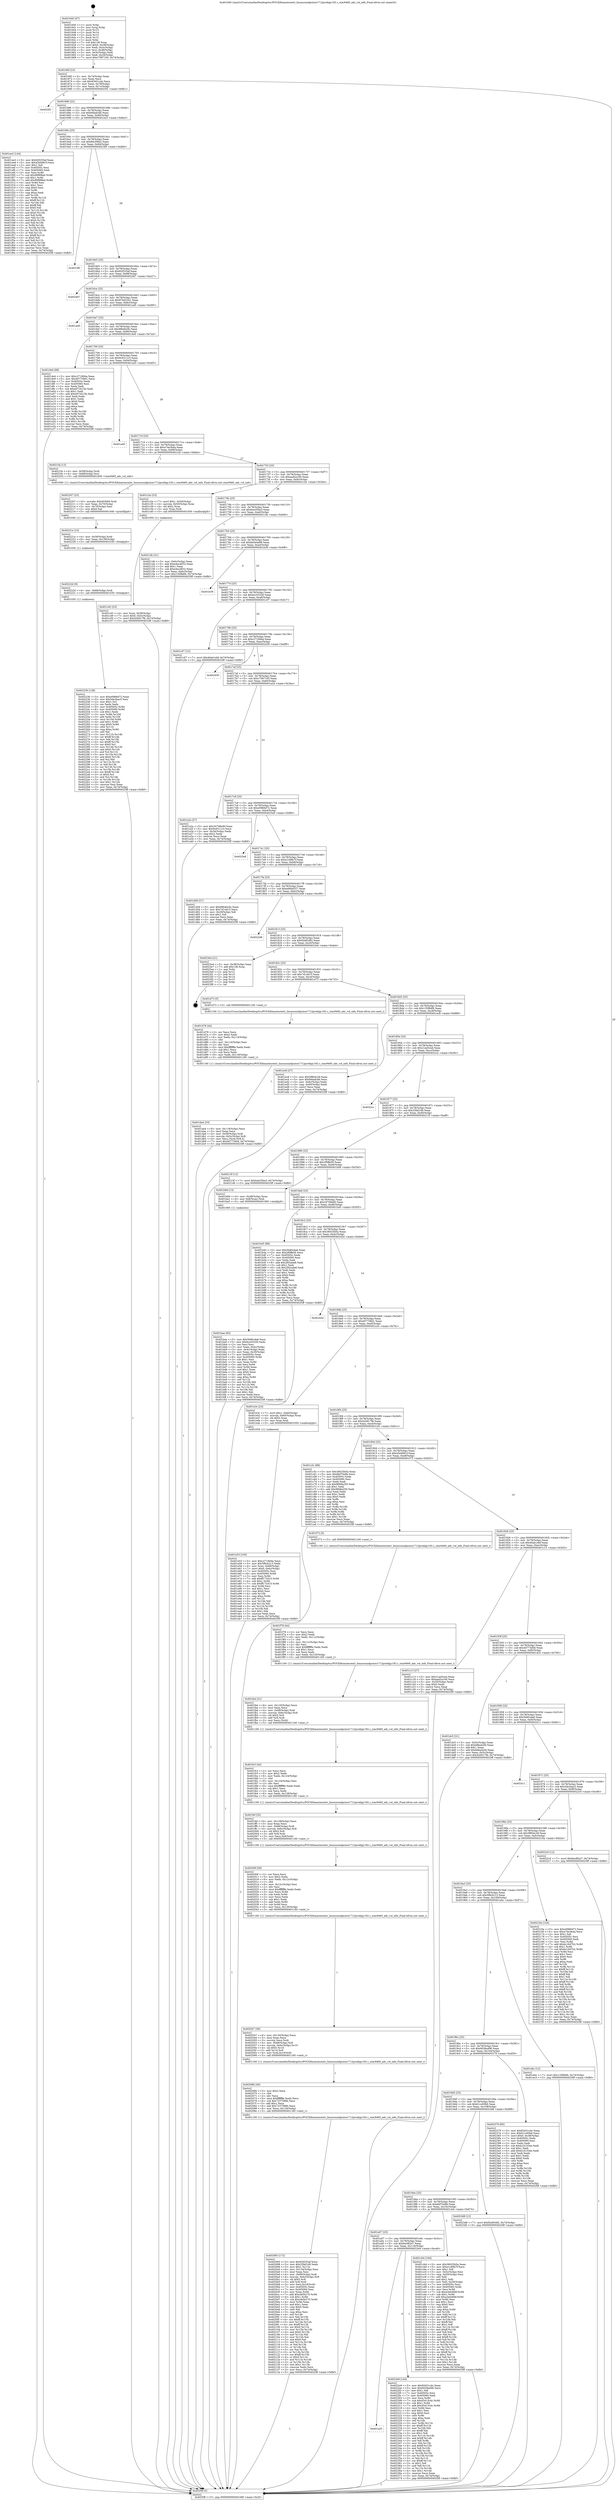 digraph "0x401640" {
  label = "0x401640 (/mnt/c/Users/mathe/Desktop/tcc/POCII/binaries/extr_linuxsoundpciice1712prodigy192.c_stac9460_adc_vol_info_Final-ollvm.out::main(0))"
  labelloc = "t"
  node[shape=record]

  Entry [label="",width=0.3,height=0.3,shape=circle,fillcolor=black,style=filled]
  "0x40166f" [label="{
     0x40166f [23]\l
     | [instrs]\l
     &nbsp;&nbsp;0x40166f \<+3\>: mov -0x74(%rbp),%eax\l
     &nbsp;&nbsp;0x401672 \<+2\>: mov %eax,%ecx\l
     &nbsp;&nbsp;0x401674 \<+6\>: sub $0x83d31cdc,%ecx\l
     &nbsp;&nbsp;0x40167a \<+3\>: mov %eax,-0x78(%rbp)\l
     &nbsp;&nbsp;0x40167d \<+3\>: mov %ecx,-0x7c(%rbp)\l
     &nbsp;&nbsp;0x401680 \<+6\>: je 00000000004025f1 \<main+0xfb1\>\l
  }"]
  "0x4025f1" [label="{
     0x4025f1\l
  }", style=dashed]
  "0x401686" [label="{
     0x401686 [22]\l
     | [instrs]\l
     &nbsp;&nbsp;0x401686 \<+5\>: jmp 000000000040168b \<main+0x4b\>\l
     &nbsp;&nbsp;0x40168b \<+3\>: mov -0x78(%rbp),%eax\l
     &nbsp;&nbsp;0x40168e \<+5\>: sub $0x84bafc46,%eax\l
     &nbsp;&nbsp;0x401693 \<+3\>: mov %eax,-0x80(%rbp)\l
     &nbsp;&nbsp;0x401696 \<+6\>: je 0000000000401ee3 \<main+0x8a3\>\l
  }"]
  Exit [label="",width=0.3,height=0.3,shape=circle,fillcolor=black,style=filled,peripheries=2]
  "0x401ee3" [label="{
     0x401ee3 [144]\l
     | [instrs]\l
     &nbsp;&nbsp;0x401ee3 \<+5\>: mov $0x92f255af,%eax\l
     &nbsp;&nbsp;0x401ee8 \<+5\>: mov $0x45d4961f,%ecx\l
     &nbsp;&nbsp;0x401eed \<+2\>: mov $0x1,%dl\l
     &nbsp;&nbsp;0x401eef \<+7\>: mov 0x40505c,%esi\l
     &nbsp;&nbsp;0x401ef6 \<+7\>: mov 0x405060,%edi\l
     &nbsp;&nbsp;0x401efd \<+3\>: mov %esi,%r8d\l
     &nbsp;&nbsp;0x401f00 \<+7\>: sub $0x99f9f8ed,%r8d\l
     &nbsp;&nbsp;0x401f07 \<+4\>: sub $0x1,%r8d\l
     &nbsp;&nbsp;0x401f0b \<+7\>: add $0x99f9f8ed,%r8d\l
     &nbsp;&nbsp;0x401f12 \<+4\>: imul %r8d,%esi\l
     &nbsp;&nbsp;0x401f16 \<+3\>: and $0x1,%esi\l
     &nbsp;&nbsp;0x401f19 \<+3\>: cmp $0x0,%esi\l
     &nbsp;&nbsp;0x401f1c \<+4\>: sete %r9b\l
     &nbsp;&nbsp;0x401f20 \<+3\>: cmp $0xa,%edi\l
     &nbsp;&nbsp;0x401f23 \<+4\>: setl %r10b\l
     &nbsp;&nbsp;0x401f27 \<+3\>: mov %r9b,%r11b\l
     &nbsp;&nbsp;0x401f2a \<+4\>: xor $0xff,%r11b\l
     &nbsp;&nbsp;0x401f2e \<+3\>: mov %r10b,%bl\l
     &nbsp;&nbsp;0x401f31 \<+3\>: xor $0xff,%bl\l
     &nbsp;&nbsp;0x401f34 \<+3\>: xor $0x0,%dl\l
     &nbsp;&nbsp;0x401f37 \<+3\>: mov %r11b,%r14b\l
     &nbsp;&nbsp;0x401f3a \<+4\>: and $0x0,%r14b\l
     &nbsp;&nbsp;0x401f3e \<+3\>: and %dl,%r9b\l
     &nbsp;&nbsp;0x401f41 \<+3\>: mov %bl,%r15b\l
     &nbsp;&nbsp;0x401f44 \<+4\>: and $0x0,%r15b\l
     &nbsp;&nbsp;0x401f48 \<+3\>: and %dl,%r10b\l
     &nbsp;&nbsp;0x401f4b \<+3\>: or %r9b,%r14b\l
     &nbsp;&nbsp;0x401f4e \<+3\>: or %r10b,%r15b\l
     &nbsp;&nbsp;0x401f51 \<+3\>: xor %r15b,%r14b\l
     &nbsp;&nbsp;0x401f54 \<+3\>: or %bl,%r11b\l
     &nbsp;&nbsp;0x401f57 \<+4\>: xor $0xff,%r11b\l
     &nbsp;&nbsp;0x401f5b \<+3\>: or $0x0,%dl\l
     &nbsp;&nbsp;0x401f5e \<+3\>: and %dl,%r11b\l
     &nbsp;&nbsp;0x401f61 \<+3\>: or %r11b,%r14b\l
     &nbsp;&nbsp;0x401f64 \<+4\>: test $0x1,%r14b\l
     &nbsp;&nbsp;0x401f68 \<+3\>: cmovne %ecx,%eax\l
     &nbsp;&nbsp;0x401f6b \<+3\>: mov %eax,-0x74(%rbp)\l
     &nbsp;&nbsp;0x401f6e \<+5\>: jmp 00000000004025ff \<main+0xfbf\>\l
  }"]
  "0x40169c" [label="{
     0x40169c [25]\l
     | [instrs]\l
     &nbsp;&nbsp;0x40169c \<+5\>: jmp 00000000004016a1 \<main+0x61\>\l
     &nbsp;&nbsp;0x4016a1 \<+3\>: mov -0x78(%rbp),%eax\l
     &nbsp;&nbsp;0x4016a4 \<+5\>: sub $0x8dc59fa2,%eax\l
     &nbsp;&nbsp;0x4016a9 \<+6\>: mov %eax,-0x84(%rbp)\l
     &nbsp;&nbsp;0x4016af \<+6\>: je 00000000004023f9 \<main+0xdb9\>\l
  }"]
  "0x401a20" [label="{
     0x401a20\l
  }", style=dashed]
  "0x4023f9" [label="{
     0x4023f9\l
  }", style=dashed]
  "0x4016b5" [label="{
     0x4016b5 [25]\l
     | [instrs]\l
     &nbsp;&nbsp;0x4016b5 \<+5\>: jmp 00000000004016ba \<main+0x7a\>\l
     &nbsp;&nbsp;0x4016ba \<+3\>: mov -0x78(%rbp),%eax\l
     &nbsp;&nbsp;0x4016bd \<+5\>: sub $0x92f255af,%eax\l
     &nbsp;&nbsp;0x4016c2 \<+6\>: mov %eax,-0x88(%rbp)\l
     &nbsp;&nbsp;0x4016c8 \<+6\>: je 0000000000402467 \<main+0xe27\>\l
  }"]
  "0x4022e9" [label="{
     0x4022e9 [144]\l
     | [instrs]\l
     &nbsp;&nbsp;0x4022e9 \<+5\>: mov $0x83d31cdc,%eax\l
     &nbsp;&nbsp;0x4022ee \<+5\>: mov $0x6028a496,%ecx\l
     &nbsp;&nbsp;0x4022f3 \<+2\>: mov $0x1,%dl\l
     &nbsp;&nbsp;0x4022f5 \<+7\>: mov 0x40505c,%esi\l
     &nbsp;&nbsp;0x4022fc \<+7\>: mov 0x405060,%edi\l
     &nbsp;&nbsp;0x402303 \<+3\>: mov %esi,%r8d\l
     &nbsp;&nbsp;0x402306 \<+7\>: sub $0x45413c4c,%r8d\l
     &nbsp;&nbsp;0x40230d \<+4\>: sub $0x1,%r8d\l
     &nbsp;&nbsp;0x402311 \<+7\>: add $0x45413c4c,%r8d\l
     &nbsp;&nbsp;0x402318 \<+4\>: imul %r8d,%esi\l
     &nbsp;&nbsp;0x40231c \<+3\>: and $0x1,%esi\l
     &nbsp;&nbsp;0x40231f \<+3\>: cmp $0x0,%esi\l
     &nbsp;&nbsp;0x402322 \<+4\>: sete %r9b\l
     &nbsp;&nbsp;0x402326 \<+3\>: cmp $0xa,%edi\l
     &nbsp;&nbsp;0x402329 \<+4\>: setl %r10b\l
     &nbsp;&nbsp;0x40232d \<+3\>: mov %r9b,%r11b\l
     &nbsp;&nbsp;0x402330 \<+4\>: xor $0xff,%r11b\l
     &nbsp;&nbsp;0x402334 \<+3\>: mov %r10b,%bl\l
     &nbsp;&nbsp;0x402337 \<+3\>: xor $0xff,%bl\l
     &nbsp;&nbsp;0x40233a \<+3\>: xor $0x1,%dl\l
     &nbsp;&nbsp;0x40233d \<+3\>: mov %r11b,%r14b\l
     &nbsp;&nbsp;0x402340 \<+4\>: and $0xff,%r14b\l
     &nbsp;&nbsp;0x402344 \<+3\>: and %dl,%r9b\l
     &nbsp;&nbsp;0x402347 \<+3\>: mov %bl,%r15b\l
     &nbsp;&nbsp;0x40234a \<+4\>: and $0xff,%r15b\l
     &nbsp;&nbsp;0x40234e \<+3\>: and %dl,%r10b\l
     &nbsp;&nbsp;0x402351 \<+3\>: or %r9b,%r14b\l
     &nbsp;&nbsp;0x402354 \<+3\>: or %r10b,%r15b\l
     &nbsp;&nbsp;0x402357 \<+3\>: xor %r15b,%r14b\l
     &nbsp;&nbsp;0x40235a \<+3\>: or %bl,%r11b\l
     &nbsp;&nbsp;0x40235d \<+4\>: xor $0xff,%r11b\l
     &nbsp;&nbsp;0x402361 \<+3\>: or $0x1,%dl\l
     &nbsp;&nbsp;0x402364 \<+3\>: and %dl,%r11b\l
     &nbsp;&nbsp;0x402367 \<+3\>: or %r11b,%r14b\l
     &nbsp;&nbsp;0x40236a \<+4\>: test $0x1,%r14b\l
     &nbsp;&nbsp;0x40236e \<+3\>: cmovne %ecx,%eax\l
     &nbsp;&nbsp;0x402371 \<+3\>: mov %eax,-0x74(%rbp)\l
     &nbsp;&nbsp;0x402374 \<+5\>: jmp 00000000004025ff \<main+0xfbf\>\l
  }"]
  "0x402467" [label="{
     0x402467\l
  }", style=dashed]
  "0x4016ce" [label="{
     0x4016ce [25]\l
     | [instrs]\l
     &nbsp;&nbsp;0x4016ce \<+5\>: jmp 00000000004016d3 \<main+0x93\>\l
     &nbsp;&nbsp;0x4016d3 \<+3\>: mov -0x78(%rbp),%eax\l
     &nbsp;&nbsp;0x4016d6 \<+5\>: sub $0x97bd3341,%eax\l
     &nbsp;&nbsp;0x4016db \<+6\>: mov %eax,-0x8c(%rbp)\l
     &nbsp;&nbsp;0x4016e1 \<+6\>: je 0000000000401ad5 \<main+0x495\>\l
  }"]
  "0x402236" [label="{
     0x402236 [138]\l
     | [instrs]\l
     &nbsp;&nbsp;0x402236 \<+5\>: mov $0xe0966d72,%eax\l
     &nbsp;&nbsp;0x40223b \<+5\>: mov $0x5de2bac5,%esi\l
     &nbsp;&nbsp;0x402240 \<+2\>: mov $0x1,%cl\l
     &nbsp;&nbsp;0x402242 \<+2\>: xor %edx,%edx\l
     &nbsp;&nbsp;0x402244 \<+8\>: mov 0x40505c,%r8d\l
     &nbsp;&nbsp;0x40224c \<+8\>: mov 0x405060,%r9d\l
     &nbsp;&nbsp;0x402254 \<+3\>: sub $0x1,%edx\l
     &nbsp;&nbsp;0x402257 \<+3\>: mov %r8d,%r10d\l
     &nbsp;&nbsp;0x40225a \<+3\>: add %edx,%r10d\l
     &nbsp;&nbsp;0x40225d \<+4\>: imul %r10d,%r8d\l
     &nbsp;&nbsp;0x402261 \<+4\>: and $0x1,%r8d\l
     &nbsp;&nbsp;0x402265 \<+4\>: cmp $0x0,%r8d\l
     &nbsp;&nbsp;0x402269 \<+4\>: sete %r11b\l
     &nbsp;&nbsp;0x40226d \<+4\>: cmp $0xa,%r9d\l
     &nbsp;&nbsp;0x402271 \<+3\>: setl %bl\l
     &nbsp;&nbsp;0x402274 \<+3\>: mov %r11b,%r14b\l
     &nbsp;&nbsp;0x402277 \<+4\>: xor $0xff,%r14b\l
     &nbsp;&nbsp;0x40227b \<+3\>: mov %bl,%r15b\l
     &nbsp;&nbsp;0x40227e \<+4\>: xor $0xff,%r15b\l
     &nbsp;&nbsp;0x402282 \<+3\>: xor $0x0,%cl\l
     &nbsp;&nbsp;0x402285 \<+3\>: mov %r14b,%r12b\l
     &nbsp;&nbsp;0x402288 \<+4\>: and $0x0,%r12b\l
     &nbsp;&nbsp;0x40228c \<+3\>: and %cl,%r11b\l
     &nbsp;&nbsp;0x40228f \<+3\>: mov %r15b,%r13b\l
     &nbsp;&nbsp;0x402292 \<+4\>: and $0x0,%r13b\l
     &nbsp;&nbsp;0x402296 \<+2\>: and %cl,%bl\l
     &nbsp;&nbsp;0x402298 \<+3\>: or %r11b,%r12b\l
     &nbsp;&nbsp;0x40229b \<+3\>: or %bl,%r13b\l
     &nbsp;&nbsp;0x40229e \<+3\>: xor %r13b,%r12b\l
     &nbsp;&nbsp;0x4022a1 \<+3\>: or %r15b,%r14b\l
     &nbsp;&nbsp;0x4022a4 \<+4\>: xor $0xff,%r14b\l
     &nbsp;&nbsp;0x4022a8 \<+3\>: or $0x0,%cl\l
     &nbsp;&nbsp;0x4022ab \<+3\>: and %cl,%r14b\l
     &nbsp;&nbsp;0x4022ae \<+3\>: or %r14b,%r12b\l
     &nbsp;&nbsp;0x4022b1 \<+4\>: test $0x1,%r12b\l
     &nbsp;&nbsp;0x4022b5 \<+3\>: cmovne %esi,%eax\l
     &nbsp;&nbsp;0x4022b8 \<+3\>: mov %eax,-0x74(%rbp)\l
     &nbsp;&nbsp;0x4022bb \<+5\>: jmp 00000000004025ff \<main+0xfbf\>\l
  }"]
  "0x401ad5" [label="{
     0x401ad5\l
  }", style=dashed]
  "0x4016e7" [label="{
     0x4016e7 [25]\l
     | [instrs]\l
     &nbsp;&nbsp;0x4016e7 \<+5\>: jmp 00000000004016ec \<main+0xac\>\l
     &nbsp;&nbsp;0x4016ec \<+3\>: mov -0x78(%rbp),%eax\l
     &nbsp;&nbsp;0x4016ef \<+5\>: sub $0x98b4bc9c,%eax\l
     &nbsp;&nbsp;0x4016f4 \<+6\>: mov %eax,-0x90(%rbp)\l
     &nbsp;&nbsp;0x4016fa \<+6\>: je 0000000000401de4 \<main+0x7a4\>\l
  }"]
  "0x40222d" [label="{
     0x40222d [9]\l
     | [instrs]\l
     &nbsp;&nbsp;0x40222d \<+4\>: mov -0x68(%rbp),%rdi\l
     &nbsp;&nbsp;0x402231 \<+5\>: call 0000000000401030 \<free@plt\>\l
     | [calls]\l
     &nbsp;&nbsp;0x401030 \{1\} (unknown)\l
  }"]
  "0x401de4" [label="{
     0x401de4 [88]\l
     | [instrs]\l
     &nbsp;&nbsp;0x401de4 \<+5\>: mov $0xc27180da,%eax\l
     &nbsp;&nbsp;0x401de9 \<+5\>: mov $0x407758d1,%ecx\l
     &nbsp;&nbsp;0x401dee \<+7\>: mov 0x40505c,%edx\l
     &nbsp;&nbsp;0x401df5 \<+7\>: mov 0x405060,%esi\l
     &nbsp;&nbsp;0x401dfc \<+2\>: mov %edx,%edi\l
     &nbsp;&nbsp;0x401dfe \<+6\>: sub $0xe972b15b,%edi\l
     &nbsp;&nbsp;0x401e04 \<+3\>: sub $0x1,%edi\l
     &nbsp;&nbsp;0x401e07 \<+6\>: add $0xe972b15b,%edi\l
     &nbsp;&nbsp;0x401e0d \<+3\>: imul %edi,%edx\l
     &nbsp;&nbsp;0x401e10 \<+3\>: and $0x1,%edx\l
     &nbsp;&nbsp;0x401e13 \<+3\>: cmp $0x0,%edx\l
     &nbsp;&nbsp;0x401e16 \<+4\>: sete %r8b\l
     &nbsp;&nbsp;0x401e1a \<+3\>: cmp $0xa,%esi\l
     &nbsp;&nbsp;0x401e1d \<+4\>: setl %r9b\l
     &nbsp;&nbsp;0x401e21 \<+3\>: mov %r8b,%r10b\l
     &nbsp;&nbsp;0x401e24 \<+3\>: and %r9b,%r10b\l
     &nbsp;&nbsp;0x401e27 \<+3\>: xor %r9b,%r8b\l
     &nbsp;&nbsp;0x401e2a \<+3\>: or %r8b,%r10b\l
     &nbsp;&nbsp;0x401e2d \<+4\>: test $0x1,%r10b\l
     &nbsp;&nbsp;0x401e31 \<+3\>: cmovne %ecx,%eax\l
     &nbsp;&nbsp;0x401e34 \<+3\>: mov %eax,-0x74(%rbp)\l
     &nbsp;&nbsp;0x401e37 \<+5\>: jmp 00000000004025ff \<main+0xfbf\>\l
  }"]
  "0x401700" [label="{
     0x401700 [25]\l
     | [instrs]\l
     &nbsp;&nbsp;0x401700 \<+5\>: jmp 0000000000401705 \<main+0xc5\>\l
     &nbsp;&nbsp;0x401705 \<+3\>: mov -0x78(%rbp),%eax\l
     &nbsp;&nbsp;0x401708 \<+5\>: sub $0x9c6311c3,%eax\l
     &nbsp;&nbsp;0x40170d \<+6\>: mov %eax,-0x94(%rbp)\l
     &nbsp;&nbsp;0x401713 \<+6\>: je 0000000000401a45 \<main+0x405\>\l
  }"]
  "0x40221e" [label="{
     0x40221e [15]\l
     | [instrs]\l
     &nbsp;&nbsp;0x40221e \<+4\>: mov -0x58(%rbp),%rdi\l
     &nbsp;&nbsp;0x402222 \<+6\>: mov %eax,-0x138(%rbp)\l
     &nbsp;&nbsp;0x402228 \<+5\>: call 0000000000401030 \<free@plt\>\l
     | [calls]\l
     &nbsp;&nbsp;0x401030 \{1\} (unknown)\l
  }"]
  "0x401a45" [label="{
     0x401a45\l
  }", style=dashed]
  "0x401719" [label="{
     0x401719 [25]\l
     | [instrs]\l
     &nbsp;&nbsp;0x401719 \<+5\>: jmp 000000000040171e \<main+0xde\>\l
     &nbsp;&nbsp;0x40171e \<+3\>: mov -0x78(%rbp),%eax\l
     &nbsp;&nbsp;0x401721 \<+5\>: sub $0xa74e3b4a,%eax\l
     &nbsp;&nbsp;0x401726 \<+6\>: mov %eax,-0x98(%rbp)\l
     &nbsp;&nbsp;0x40172c \<+6\>: je 00000000004021fa \<main+0xbba\>\l
  }"]
  "0x402207" [label="{
     0x402207 [23]\l
     | [instrs]\l
     &nbsp;&nbsp;0x402207 \<+10\>: movabs $0x4030b6,%rdi\l
     &nbsp;&nbsp;0x402211 \<+3\>: mov %eax,-0x70(%rbp)\l
     &nbsp;&nbsp;0x402214 \<+3\>: mov -0x70(%rbp),%esi\l
     &nbsp;&nbsp;0x402217 \<+2\>: mov $0x0,%al\l
     &nbsp;&nbsp;0x402219 \<+5\>: call 0000000000401040 \<printf@plt\>\l
     | [calls]\l
     &nbsp;&nbsp;0x401040 \{1\} (unknown)\l
  }"]
  "0x4021fa" [label="{
     0x4021fa [13]\l
     | [instrs]\l
     &nbsp;&nbsp;0x4021fa \<+4\>: mov -0x58(%rbp),%rdi\l
     &nbsp;&nbsp;0x4021fe \<+4\>: mov -0x68(%rbp),%rsi\l
     &nbsp;&nbsp;0x402202 \<+5\>: call 0000000000401600 \<stac9460_adc_vol_info\>\l
     | [calls]\l
     &nbsp;&nbsp;0x401600 \{1\} (/mnt/c/Users/mathe/Desktop/tcc/POCII/binaries/extr_linuxsoundpciice1712prodigy192.c_stac9460_adc_vol_info_Final-ollvm.out::stac9460_adc_vol_info)\l
  }"]
  "0x401732" [label="{
     0x401732 [25]\l
     | [instrs]\l
     &nbsp;&nbsp;0x401732 \<+5\>: jmp 0000000000401737 \<main+0xf7\>\l
     &nbsp;&nbsp;0x401737 \<+3\>: mov -0x78(%rbp),%eax\l
     &nbsp;&nbsp;0x40173a \<+5\>: sub $0xaad2a160,%eax\l
     &nbsp;&nbsp;0x40173f \<+6\>: mov %eax,-0x9c(%rbp)\l
     &nbsp;&nbsp;0x401745 \<+6\>: je 0000000000401c2e \<main+0x5ee\>\l
  }"]
  "0x402093" [label="{
     0x402093 [172]\l
     | [instrs]\l
     &nbsp;&nbsp;0x402093 \<+5\>: mov $0x92f255af,%ecx\l
     &nbsp;&nbsp;0x402098 \<+5\>: mov $0x25faf1d9,%edx\l
     &nbsp;&nbsp;0x40209d \<+3\>: mov $0x1,%r11b\l
     &nbsp;&nbsp;0x4020a0 \<+6\>: mov -0x134(%rbp),%esi\l
     &nbsp;&nbsp;0x4020a6 \<+3\>: imul %eax,%esi\l
     &nbsp;&nbsp;0x4020a9 \<+4\>: mov -0x68(%rbp),%rdi\l
     &nbsp;&nbsp;0x4020ad \<+4\>: movslq -0x6c(%rbp),%r8\l
     &nbsp;&nbsp;0x4020b1 \<+4\>: shl $0x5,%r8\l
     &nbsp;&nbsp;0x4020b5 \<+3\>: add %r8,%rdi\l
     &nbsp;&nbsp;0x4020b8 \<+3\>: mov %esi,0x18(%rdi)\l
     &nbsp;&nbsp;0x4020bb \<+7\>: mov 0x40505c,%eax\l
     &nbsp;&nbsp;0x4020c2 \<+7\>: mov 0x405060,%esi\l
     &nbsp;&nbsp;0x4020c9 \<+3\>: mov %eax,%r9d\l
     &nbsp;&nbsp;0x4020cc \<+7\>: add $0xcfe5b270,%r9d\l
     &nbsp;&nbsp;0x4020d3 \<+4\>: sub $0x1,%r9d\l
     &nbsp;&nbsp;0x4020d7 \<+7\>: sub $0xcfe5b270,%r9d\l
     &nbsp;&nbsp;0x4020de \<+4\>: imul %r9d,%eax\l
     &nbsp;&nbsp;0x4020e2 \<+3\>: and $0x1,%eax\l
     &nbsp;&nbsp;0x4020e5 \<+3\>: cmp $0x0,%eax\l
     &nbsp;&nbsp;0x4020e8 \<+3\>: sete %bl\l
     &nbsp;&nbsp;0x4020eb \<+3\>: cmp $0xa,%esi\l
     &nbsp;&nbsp;0x4020ee \<+4\>: setl %r14b\l
     &nbsp;&nbsp;0x4020f2 \<+3\>: mov %bl,%r15b\l
     &nbsp;&nbsp;0x4020f5 \<+4\>: xor $0xff,%r15b\l
     &nbsp;&nbsp;0x4020f9 \<+3\>: mov %r14b,%r12b\l
     &nbsp;&nbsp;0x4020fc \<+4\>: xor $0xff,%r12b\l
     &nbsp;&nbsp;0x402100 \<+4\>: xor $0x0,%r11b\l
     &nbsp;&nbsp;0x402104 \<+3\>: mov %r15b,%r13b\l
     &nbsp;&nbsp;0x402107 \<+4\>: and $0x0,%r13b\l
     &nbsp;&nbsp;0x40210b \<+3\>: and %r11b,%bl\l
     &nbsp;&nbsp;0x40210e \<+3\>: mov %r12b,%al\l
     &nbsp;&nbsp;0x402111 \<+2\>: and $0x0,%al\l
     &nbsp;&nbsp;0x402113 \<+3\>: and %r11b,%r14b\l
     &nbsp;&nbsp;0x402116 \<+3\>: or %bl,%r13b\l
     &nbsp;&nbsp;0x402119 \<+3\>: or %r14b,%al\l
     &nbsp;&nbsp;0x40211c \<+3\>: xor %al,%r13b\l
     &nbsp;&nbsp;0x40211f \<+3\>: or %r12b,%r15b\l
     &nbsp;&nbsp;0x402122 \<+4\>: xor $0xff,%r15b\l
     &nbsp;&nbsp;0x402126 \<+4\>: or $0x0,%r11b\l
     &nbsp;&nbsp;0x40212a \<+3\>: and %r11b,%r15b\l
     &nbsp;&nbsp;0x40212d \<+3\>: or %r15b,%r13b\l
     &nbsp;&nbsp;0x402130 \<+4\>: test $0x1,%r13b\l
     &nbsp;&nbsp;0x402134 \<+3\>: cmovne %edx,%ecx\l
     &nbsp;&nbsp;0x402137 \<+3\>: mov %ecx,-0x74(%rbp)\l
     &nbsp;&nbsp;0x40213a \<+5\>: jmp 00000000004025ff \<main+0xfbf\>\l
  }"]
  "0x401c2e" [label="{
     0x401c2e [23]\l
     | [instrs]\l
     &nbsp;&nbsp;0x401c2e \<+7\>: movl $0x1,-0x50(%rbp)\l
     &nbsp;&nbsp;0x401c35 \<+4\>: movslq -0x50(%rbp),%rax\l
     &nbsp;&nbsp;0x401c39 \<+4\>: shl $0x2,%rax\l
     &nbsp;&nbsp;0x401c3d \<+3\>: mov %rax,%rdi\l
     &nbsp;&nbsp;0x401c40 \<+5\>: call 0000000000401050 \<malloc@plt\>\l
     | [calls]\l
     &nbsp;&nbsp;0x401050 \{1\} (unknown)\l
  }"]
  "0x40174b" [label="{
     0x40174b [25]\l
     | [instrs]\l
     &nbsp;&nbsp;0x40174b \<+5\>: jmp 0000000000401750 \<main+0x110\>\l
     &nbsp;&nbsp;0x401750 \<+3\>: mov -0x78(%rbp),%eax\l
     &nbsp;&nbsp;0x401753 \<+5\>: sub $0xbae35ba3,%eax\l
     &nbsp;&nbsp;0x401758 \<+6\>: mov %eax,-0xa0(%rbp)\l
     &nbsp;&nbsp;0x40175e \<+6\>: je 000000000040214b \<main+0xb0b\>\l
  }"]
  "0x40206b" [label="{
     0x40206b [40]\l
     | [instrs]\l
     &nbsp;&nbsp;0x40206b \<+5\>: mov $0x2,%ecx\l
     &nbsp;&nbsp;0x402070 \<+1\>: cltd\l
     &nbsp;&nbsp;0x402071 \<+2\>: idiv %ecx\l
     &nbsp;&nbsp;0x402073 \<+6\>: imul $0xfffffffe,%edx,%ecx\l
     &nbsp;&nbsp;0x402079 \<+6\>: sub $0x7237588b,%ecx\l
     &nbsp;&nbsp;0x40207f \<+3\>: add $0x1,%ecx\l
     &nbsp;&nbsp;0x402082 \<+6\>: add $0x7237588b,%ecx\l
     &nbsp;&nbsp;0x402088 \<+6\>: mov %ecx,-0x134(%rbp)\l
     &nbsp;&nbsp;0x40208e \<+5\>: call 0000000000401160 \<next_i\>\l
     | [calls]\l
     &nbsp;&nbsp;0x401160 \{1\} (/mnt/c/Users/mathe/Desktop/tcc/POCII/binaries/extr_linuxsoundpciice1712prodigy192.c_stac9460_adc_vol_info_Final-ollvm.out::next_i)\l
  }"]
  "0x40214b" [label="{
     0x40214b [31]\l
     | [instrs]\l
     &nbsp;&nbsp;0x40214b \<+3\>: mov -0x6c(%rbp),%eax\l
     &nbsp;&nbsp;0x40214e \<+5\>: add $0xe4ec4632,%eax\l
     &nbsp;&nbsp;0x402153 \<+3\>: add $0x1,%eax\l
     &nbsp;&nbsp;0x402156 \<+5\>: sub $0xe4ec4632,%eax\l
     &nbsp;&nbsp;0x40215b \<+3\>: mov %eax,-0x6c(%rbp)\l
     &nbsp;&nbsp;0x40215e \<+7\>: movl $0x135f8df4,-0x74(%rbp)\l
     &nbsp;&nbsp;0x402165 \<+5\>: jmp 00000000004025ff \<main+0xfbf\>\l
  }"]
  "0x401764" [label="{
     0x401764 [25]\l
     | [instrs]\l
     &nbsp;&nbsp;0x401764 \<+5\>: jmp 0000000000401769 \<main+0x129\>\l
     &nbsp;&nbsp;0x401769 \<+3\>: mov -0x78(%rbp),%eax\l
     &nbsp;&nbsp;0x40176c \<+5\>: sub $0xbb5e4a98,%eax\l
     &nbsp;&nbsp;0x401771 \<+6\>: mov %eax,-0xa4(%rbp)\l
     &nbsp;&nbsp;0x401777 \<+6\>: je 0000000000401b39 \<main+0x4f9\>\l
  }"]
  "0x402047" [label="{
     0x402047 [36]\l
     | [instrs]\l
     &nbsp;&nbsp;0x402047 \<+6\>: mov -0x130(%rbp),%ecx\l
     &nbsp;&nbsp;0x40204d \<+3\>: imul %eax,%ecx\l
     &nbsp;&nbsp;0x402050 \<+3\>: movslq %ecx,%rdi\l
     &nbsp;&nbsp;0x402053 \<+4\>: mov -0x68(%rbp),%r8\l
     &nbsp;&nbsp;0x402057 \<+4\>: movslq -0x6c(%rbp),%r10\l
     &nbsp;&nbsp;0x40205b \<+4\>: shl $0x5,%r10\l
     &nbsp;&nbsp;0x40205f \<+3\>: add %r10,%r8\l
     &nbsp;&nbsp;0x402062 \<+4\>: mov %rdi,0x10(%r8)\l
     &nbsp;&nbsp;0x402066 \<+5\>: call 0000000000401160 \<next_i\>\l
     | [calls]\l
     &nbsp;&nbsp;0x401160 \{1\} (/mnt/c/Users/mathe/Desktop/tcc/POCII/binaries/extr_linuxsoundpciice1712prodigy192.c_stac9460_adc_vol_info_Final-ollvm.out::next_i)\l
  }"]
  "0x401b39" [label="{
     0x401b39\l
  }", style=dashed]
  "0x40177d" [label="{
     0x40177d [25]\l
     | [instrs]\l
     &nbsp;&nbsp;0x40177d \<+5\>: jmp 0000000000401782 \<main+0x142\>\l
     &nbsp;&nbsp;0x401782 \<+3\>: mov -0x78(%rbp),%eax\l
     &nbsp;&nbsp;0x401785 \<+5\>: sub $0xbcc03326,%eax\l
     &nbsp;&nbsp;0x40178a \<+6\>: mov %eax,-0xa8(%rbp)\l
     &nbsp;&nbsp;0x401790 \<+6\>: je 0000000000401c07 \<main+0x5c7\>\l
  }"]
  "0x40200f" [label="{
     0x40200f [56]\l
     | [instrs]\l
     &nbsp;&nbsp;0x40200f \<+2\>: xor %ecx,%ecx\l
     &nbsp;&nbsp;0x402011 \<+5\>: mov $0x2,%edx\l
     &nbsp;&nbsp;0x402016 \<+6\>: mov %edx,-0x12c(%rbp)\l
     &nbsp;&nbsp;0x40201c \<+1\>: cltd\l
     &nbsp;&nbsp;0x40201d \<+6\>: mov -0x12c(%rbp),%esi\l
     &nbsp;&nbsp;0x402023 \<+2\>: idiv %esi\l
     &nbsp;&nbsp;0x402025 \<+6\>: imul $0xfffffffe,%edx,%edx\l
     &nbsp;&nbsp;0x40202b \<+3\>: mov %ecx,%r9d\l
     &nbsp;&nbsp;0x40202e \<+3\>: sub %edx,%r9d\l
     &nbsp;&nbsp;0x402031 \<+2\>: mov %ecx,%edx\l
     &nbsp;&nbsp;0x402033 \<+3\>: sub $0x1,%edx\l
     &nbsp;&nbsp;0x402036 \<+3\>: add %edx,%r9d\l
     &nbsp;&nbsp;0x402039 \<+3\>: sub %r9d,%ecx\l
     &nbsp;&nbsp;0x40203c \<+6\>: mov %ecx,-0x130(%rbp)\l
     &nbsp;&nbsp;0x402042 \<+5\>: call 0000000000401160 \<next_i\>\l
     | [calls]\l
     &nbsp;&nbsp;0x401160 \{1\} (/mnt/c/Users/mathe/Desktop/tcc/POCII/binaries/extr_linuxsoundpciice1712prodigy192.c_stac9460_adc_vol_info_Final-ollvm.out::next_i)\l
  }"]
  "0x401c07" [label="{
     0x401c07 [12]\l
     | [instrs]\l
     &nbsp;&nbsp;0x401c07 \<+7\>: movl $0x46ab1ebf,-0x74(%rbp)\l
     &nbsp;&nbsp;0x401c0e \<+5\>: jmp 00000000004025ff \<main+0xfbf\>\l
  }"]
  "0x401796" [label="{
     0x401796 [25]\l
     | [instrs]\l
     &nbsp;&nbsp;0x401796 \<+5\>: jmp 000000000040179b \<main+0x15b\>\l
     &nbsp;&nbsp;0x40179b \<+3\>: mov -0x78(%rbp),%eax\l
     &nbsp;&nbsp;0x40179e \<+5\>: sub $0xc27180da,%eax\l
     &nbsp;&nbsp;0x4017a3 \<+6\>: mov %eax,-0xac(%rbp)\l
     &nbsp;&nbsp;0x4017a9 \<+6\>: je 0000000000402439 \<main+0xdf9\>\l
  }"]
  "0x401fef" [label="{
     0x401fef [32]\l
     | [instrs]\l
     &nbsp;&nbsp;0x401fef \<+6\>: mov -0x128(%rbp),%ecx\l
     &nbsp;&nbsp;0x401ff5 \<+3\>: imul %eax,%ecx\l
     &nbsp;&nbsp;0x401ff8 \<+4\>: mov -0x68(%rbp),%rdi\l
     &nbsp;&nbsp;0x401ffc \<+4\>: movslq -0x6c(%rbp),%r8\l
     &nbsp;&nbsp;0x402000 \<+4\>: shl $0x5,%r8\l
     &nbsp;&nbsp;0x402004 \<+3\>: add %r8,%rdi\l
     &nbsp;&nbsp;0x402007 \<+3\>: mov %ecx,0x8(%rdi)\l
     &nbsp;&nbsp;0x40200a \<+5\>: call 0000000000401160 \<next_i\>\l
     | [calls]\l
     &nbsp;&nbsp;0x401160 \{1\} (/mnt/c/Users/mathe/Desktop/tcc/POCII/binaries/extr_linuxsoundpciice1712prodigy192.c_stac9460_adc_vol_info_Final-ollvm.out::next_i)\l
  }"]
  "0x402439" [label="{
     0x402439\l
  }", style=dashed]
  "0x4017af" [label="{
     0x4017af [25]\l
     | [instrs]\l
     &nbsp;&nbsp;0x4017af \<+5\>: jmp 00000000004017b4 \<main+0x174\>\l
     &nbsp;&nbsp;0x4017b4 \<+3\>: mov -0x78(%rbp),%eax\l
     &nbsp;&nbsp;0x4017b7 \<+5\>: sub $0xc7087165,%eax\l
     &nbsp;&nbsp;0x4017bc \<+6\>: mov %eax,-0xb0(%rbp)\l
     &nbsp;&nbsp;0x4017c2 \<+6\>: je 0000000000401a2a \<main+0x3ea\>\l
  }"]
  "0x401fc3" [label="{
     0x401fc3 [44]\l
     | [instrs]\l
     &nbsp;&nbsp;0x401fc3 \<+2\>: xor %ecx,%ecx\l
     &nbsp;&nbsp;0x401fc5 \<+5\>: mov $0x2,%edx\l
     &nbsp;&nbsp;0x401fca \<+6\>: mov %edx,-0x124(%rbp)\l
     &nbsp;&nbsp;0x401fd0 \<+1\>: cltd\l
     &nbsp;&nbsp;0x401fd1 \<+6\>: mov -0x124(%rbp),%esi\l
     &nbsp;&nbsp;0x401fd7 \<+2\>: idiv %esi\l
     &nbsp;&nbsp;0x401fd9 \<+6\>: imul $0xfffffffe,%edx,%edx\l
     &nbsp;&nbsp;0x401fdf \<+3\>: sub $0x1,%ecx\l
     &nbsp;&nbsp;0x401fe2 \<+2\>: sub %ecx,%edx\l
     &nbsp;&nbsp;0x401fe4 \<+6\>: mov %edx,-0x128(%rbp)\l
     &nbsp;&nbsp;0x401fea \<+5\>: call 0000000000401160 \<next_i\>\l
     | [calls]\l
     &nbsp;&nbsp;0x401160 \{1\} (/mnt/c/Users/mathe/Desktop/tcc/POCII/binaries/extr_linuxsoundpciice1712prodigy192.c_stac9460_adc_vol_info_Final-ollvm.out::next_i)\l
  }"]
  "0x401a2a" [label="{
     0x401a2a [27]\l
     | [instrs]\l
     &nbsp;&nbsp;0x401a2a \<+5\>: mov $0x34708e90,%eax\l
     &nbsp;&nbsp;0x401a2f \<+5\>: mov $0x9c6311c3,%ecx\l
     &nbsp;&nbsp;0x401a34 \<+3\>: mov -0x34(%rbp),%edx\l
     &nbsp;&nbsp;0x401a37 \<+3\>: cmp $0x2,%edx\l
     &nbsp;&nbsp;0x401a3a \<+3\>: cmovne %ecx,%eax\l
     &nbsp;&nbsp;0x401a3d \<+3\>: mov %eax,-0x74(%rbp)\l
     &nbsp;&nbsp;0x401a40 \<+5\>: jmp 00000000004025ff \<main+0xfbf\>\l
  }"]
  "0x4017c8" [label="{
     0x4017c8 [25]\l
     | [instrs]\l
     &nbsp;&nbsp;0x4017c8 \<+5\>: jmp 00000000004017cd \<main+0x18d\>\l
     &nbsp;&nbsp;0x4017cd \<+3\>: mov -0x78(%rbp),%eax\l
     &nbsp;&nbsp;0x4017d0 \<+5\>: sub $0xe0966d72,%eax\l
     &nbsp;&nbsp;0x4017d5 \<+6\>: mov %eax,-0xb4(%rbp)\l
     &nbsp;&nbsp;0x4017db \<+6\>: je 00000000004025a9 \<main+0xf69\>\l
  }"]
  "0x4025ff" [label="{
     0x4025ff [5]\l
     | [instrs]\l
     &nbsp;&nbsp;0x4025ff \<+5\>: jmp 000000000040166f \<main+0x2f\>\l
  }"]
  "0x401640" [label="{
     0x401640 [47]\l
     | [instrs]\l
     &nbsp;&nbsp;0x401640 \<+1\>: push %rbp\l
     &nbsp;&nbsp;0x401641 \<+3\>: mov %rsp,%rbp\l
     &nbsp;&nbsp;0x401644 \<+2\>: push %r15\l
     &nbsp;&nbsp;0x401646 \<+2\>: push %r14\l
     &nbsp;&nbsp;0x401648 \<+2\>: push %r13\l
     &nbsp;&nbsp;0x40164a \<+2\>: push %r12\l
     &nbsp;&nbsp;0x40164c \<+1\>: push %rbx\l
     &nbsp;&nbsp;0x40164d \<+7\>: sub $0x138,%rsp\l
     &nbsp;&nbsp;0x401654 \<+7\>: movl $0x0,-0x38(%rbp)\l
     &nbsp;&nbsp;0x40165b \<+3\>: mov %edi,-0x3c(%rbp)\l
     &nbsp;&nbsp;0x40165e \<+4\>: mov %rsi,-0x48(%rbp)\l
     &nbsp;&nbsp;0x401662 \<+3\>: mov -0x3c(%rbp),%edi\l
     &nbsp;&nbsp;0x401665 \<+3\>: mov %edi,-0x34(%rbp)\l
     &nbsp;&nbsp;0x401668 \<+7\>: movl $0xc7087165,-0x74(%rbp)\l
  }"]
  "0x401fa4" [label="{
     0x401fa4 [31]\l
     | [instrs]\l
     &nbsp;&nbsp;0x401fa4 \<+6\>: mov -0x120(%rbp),%ecx\l
     &nbsp;&nbsp;0x401faa \<+3\>: imul %eax,%ecx\l
     &nbsp;&nbsp;0x401fad \<+4\>: mov -0x68(%rbp),%rdi\l
     &nbsp;&nbsp;0x401fb1 \<+4\>: movslq -0x6c(%rbp),%r8\l
     &nbsp;&nbsp;0x401fb5 \<+4\>: shl $0x5,%r8\l
     &nbsp;&nbsp;0x401fb9 \<+3\>: add %r8,%rdi\l
     &nbsp;&nbsp;0x401fbc \<+2\>: mov %ecx,(%rdi)\l
     &nbsp;&nbsp;0x401fbe \<+5\>: call 0000000000401160 \<next_i\>\l
     | [calls]\l
     &nbsp;&nbsp;0x401160 \{1\} (/mnt/c/Users/mathe/Desktop/tcc/POCII/binaries/extr_linuxsoundpciice1712prodigy192.c_stac9460_adc_vol_info_Final-ollvm.out::next_i)\l
  }"]
  "0x4025a9" [label="{
     0x4025a9\l
  }", style=dashed]
  "0x4017e1" [label="{
     0x4017e1 [25]\l
     | [instrs]\l
     &nbsp;&nbsp;0x4017e1 \<+5\>: jmp 00000000004017e6 \<main+0x1a6\>\l
     &nbsp;&nbsp;0x4017e6 \<+3\>: mov -0x78(%rbp),%eax\l
     &nbsp;&nbsp;0x4017e9 \<+5\>: sub $0xe1c89b7f,%eax\l
     &nbsp;&nbsp;0x4017ee \<+6\>: mov %eax,-0xb8(%rbp)\l
     &nbsp;&nbsp;0x4017f4 \<+6\>: je 0000000000401d58 \<main+0x718\>\l
  }"]
  "0x401f78" [label="{
     0x401f78 [44]\l
     | [instrs]\l
     &nbsp;&nbsp;0x401f78 \<+2\>: xor %ecx,%ecx\l
     &nbsp;&nbsp;0x401f7a \<+5\>: mov $0x2,%edx\l
     &nbsp;&nbsp;0x401f7f \<+6\>: mov %edx,-0x11c(%rbp)\l
     &nbsp;&nbsp;0x401f85 \<+1\>: cltd\l
     &nbsp;&nbsp;0x401f86 \<+6\>: mov -0x11c(%rbp),%esi\l
     &nbsp;&nbsp;0x401f8c \<+2\>: idiv %esi\l
     &nbsp;&nbsp;0x401f8e \<+6\>: imul $0xfffffffe,%edx,%edx\l
     &nbsp;&nbsp;0x401f94 \<+3\>: sub $0x1,%ecx\l
     &nbsp;&nbsp;0x401f97 \<+2\>: sub %ecx,%edx\l
     &nbsp;&nbsp;0x401f99 \<+6\>: mov %edx,-0x120(%rbp)\l
     &nbsp;&nbsp;0x401f9f \<+5\>: call 0000000000401160 \<next_i\>\l
     | [calls]\l
     &nbsp;&nbsp;0x401160 \{1\} (/mnt/c/Users/mathe/Desktop/tcc/POCII/binaries/extr_linuxsoundpciice1712prodigy192.c_stac9460_adc_vol_info_Final-ollvm.out::next_i)\l
  }"]
  "0x401d58" [label="{
     0x401d58 [27]\l
     | [instrs]\l
     &nbsp;&nbsp;0x401d58 \<+5\>: mov $0x98b4bc9c,%eax\l
     &nbsp;&nbsp;0x401d5d \<+5\>: mov $0x7d14d15,%ecx\l
     &nbsp;&nbsp;0x401d62 \<+3\>: mov -0x29(%rbp),%dl\l
     &nbsp;&nbsp;0x401d65 \<+3\>: test $0x1,%dl\l
     &nbsp;&nbsp;0x401d68 \<+3\>: cmovne %ecx,%eax\l
     &nbsp;&nbsp;0x401d6b \<+3\>: mov %eax,-0x74(%rbp)\l
     &nbsp;&nbsp;0x401d6e \<+5\>: jmp 00000000004025ff \<main+0xfbf\>\l
  }"]
  "0x4017fa" [label="{
     0x4017fa [25]\l
     | [instrs]\l
     &nbsp;&nbsp;0x4017fa \<+5\>: jmp 00000000004017ff \<main+0x1bf\>\l
     &nbsp;&nbsp;0x4017ff \<+3\>: mov -0x78(%rbp),%eax\l
     &nbsp;&nbsp;0x401802 \<+5\>: sub $0xe66bd327,%eax\l
     &nbsp;&nbsp;0x401807 \<+6\>: mov %eax,-0xbc(%rbp)\l
     &nbsp;&nbsp;0x40180d \<+6\>: je 00000000004022d8 \<main+0xc98\>\l
  }"]
  "0x401e53" [label="{
     0x401e53 [105]\l
     | [instrs]\l
     &nbsp;&nbsp;0x401e53 \<+5\>: mov $0xc27180da,%ecx\l
     &nbsp;&nbsp;0x401e58 \<+5\>: mov $0x5f8cb213,%edx\l
     &nbsp;&nbsp;0x401e5d \<+4\>: mov %rax,-0x68(%rbp)\l
     &nbsp;&nbsp;0x401e61 \<+7\>: movl $0x0,-0x6c(%rbp)\l
     &nbsp;&nbsp;0x401e68 \<+7\>: mov 0x40505c,%esi\l
     &nbsp;&nbsp;0x401e6f \<+8\>: mov 0x405060,%r8d\l
     &nbsp;&nbsp;0x401e77 \<+3\>: mov %esi,%r9d\l
     &nbsp;&nbsp;0x401e7a \<+7\>: add $0xff172d15,%r9d\l
     &nbsp;&nbsp;0x401e81 \<+4\>: sub $0x1,%r9d\l
     &nbsp;&nbsp;0x401e85 \<+7\>: sub $0xff172d15,%r9d\l
     &nbsp;&nbsp;0x401e8c \<+4\>: imul %r9d,%esi\l
     &nbsp;&nbsp;0x401e90 \<+3\>: and $0x1,%esi\l
     &nbsp;&nbsp;0x401e93 \<+3\>: cmp $0x0,%esi\l
     &nbsp;&nbsp;0x401e96 \<+4\>: sete %r10b\l
     &nbsp;&nbsp;0x401e9a \<+4\>: cmp $0xa,%r8d\l
     &nbsp;&nbsp;0x401e9e \<+4\>: setl %r11b\l
     &nbsp;&nbsp;0x401ea2 \<+3\>: mov %r10b,%bl\l
     &nbsp;&nbsp;0x401ea5 \<+3\>: and %r11b,%bl\l
     &nbsp;&nbsp;0x401ea8 \<+3\>: xor %r11b,%r10b\l
     &nbsp;&nbsp;0x401eab \<+3\>: or %r10b,%bl\l
     &nbsp;&nbsp;0x401eae \<+3\>: test $0x1,%bl\l
     &nbsp;&nbsp;0x401eb1 \<+3\>: cmovne %edx,%ecx\l
     &nbsp;&nbsp;0x401eb4 \<+3\>: mov %ecx,-0x74(%rbp)\l
     &nbsp;&nbsp;0x401eb7 \<+5\>: jmp 00000000004025ff \<main+0xfbf\>\l
  }"]
  "0x4022d8" [label="{
     0x4022d8\l
  }", style=dashed]
  "0x401813" [label="{
     0x401813 [25]\l
     | [instrs]\l
     &nbsp;&nbsp;0x401813 \<+5\>: jmp 0000000000401818 \<main+0x1d8\>\l
     &nbsp;&nbsp;0x401818 \<+3\>: mov -0x78(%rbp),%eax\l
     &nbsp;&nbsp;0x40181b \<+5\>: sub $0xf2e85482,%eax\l
     &nbsp;&nbsp;0x401820 \<+6\>: mov %eax,-0xc0(%rbp)\l
     &nbsp;&nbsp;0x401826 \<+6\>: je 00000000004023e4 \<main+0xda4\>\l
  }"]
  "0x401da4" [label="{
     0x401da4 [33]\l
     | [instrs]\l
     &nbsp;&nbsp;0x401da4 \<+6\>: mov -0x118(%rbp),%ecx\l
     &nbsp;&nbsp;0x401daa \<+3\>: imul %eax,%ecx\l
     &nbsp;&nbsp;0x401dad \<+4\>: mov -0x58(%rbp),%rdi\l
     &nbsp;&nbsp;0x401db1 \<+4\>: movslq -0x5c(%rbp),%r8\l
     &nbsp;&nbsp;0x401db5 \<+4\>: mov %ecx,(%rdi,%r8,4)\l
     &nbsp;&nbsp;0x401db9 \<+7\>: movl $0x4d773d0d,-0x74(%rbp)\l
     &nbsp;&nbsp;0x401dc0 \<+5\>: jmp 00000000004025ff \<main+0xfbf\>\l
  }"]
  "0x4023e4" [label="{
     0x4023e4 [21]\l
     | [instrs]\l
     &nbsp;&nbsp;0x4023e4 \<+3\>: mov -0x38(%rbp),%eax\l
     &nbsp;&nbsp;0x4023e7 \<+7\>: add $0x138,%rsp\l
     &nbsp;&nbsp;0x4023ee \<+1\>: pop %rbx\l
     &nbsp;&nbsp;0x4023ef \<+2\>: pop %r12\l
     &nbsp;&nbsp;0x4023f1 \<+2\>: pop %r13\l
     &nbsp;&nbsp;0x4023f3 \<+2\>: pop %r14\l
     &nbsp;&nbsp;0x4023f5 \<+2\>: pop %r15\l
     &nbsp;&nbsp;0x4023f7 \<+1\>: pop %rbp\l
     &nbsp;&nbsp;0x4023f8 \<+1\>: ret\l
  }"]
  "0x40182c" [label="{
     0x40182c [25]\l
     | [instrs]\l
     &nbsp;&nbsp;0x40182c \<+5\>: jmp 0000000000401831 \<main+0x1f1\>\l
     &nbsp;&nbsp;0x401831 \<+3\>: mov -0x78(%rbp),%eax\l
     &nbsp;&nbsp;0x401834 \<+5\>: sub $0x7d14d15,%eax\l
     &nbsp;&nbsp;0x401839 \<+6\>: mov %eax,-0xc4(%rbp)\l
     &nbsp;&nbsp;0x40183f \<+6\>: je 0000000000401d73 \<main+0x733\>\l
  }"]
  "0x401d78" [label="{
     0x401d78 [44]\l
     | [instrs]\l
     &nbsp;&nbsp;0x401d78 \<+2\>: xor %ecx,%ecx\l
     &nbsp;&nbsp;0x401d7a \<+5\>: mov $0x2,%edx\l
     &nbsp;&nbsp;0x401d7f \<+6\>: mov %edx,-0x114(%rbp)\l
     &nbsp;&nbsp;0x401d85 \<+1\>: cltd\l
     &nbsp;&nbsp;0x401d86 \<+6\>: mov -0x114(%rbp),%esi\l
     &nbsp;&nbsp;0x401d8c \<+2\>: idiv %esi\l
     &nbsp;&nbsp;0x401d8e \<+6\>: imul $0xfffffffe,%edx,%edx\l
     &nbsp;&nbsp;0x401d94 \<+3\>: sub $0x1,%ecx\l
     &nbsp;&nbsp;0x401d97 \<+2\>: sub %ecx,%edx\l
     &nbsp;&nbsp;0x401d99 \<+6\>: mov %edx,-0x118(%rbp)\l
     &nbsp;&nbsp;0x401d9f \<+5\>: call 0000000000401160 \<next_i\>\l
     | [calls]\l
     &nbsp;&nbsp;0x401160 \{1\} (/mnt/c/Users/mathe/Desktop/tcc/POCII/binaries/extr_linuxsoundpciice1712prodigy192.c_stac9460_adc_vol_info_Final-ollvm.out::next_i)\l
  }"]
  "0x401d73" [label="{
     0x401d73 [5]\l
     | [instrs]\l
     &nbsp;&nbsp;0x401d73 \<+5\>: call 0000000000401160 \<next_i\>\l
     | [calls]\l
     &nbsp;&nbsp;0x401160 \{1\} (/mnt/c/Users/mathe/Desktop/tcc/POCII/binaries/extr_linuxsoundpciice1712prodigy192.c_stac9460_adc_vol_info_Final-ollvm.out::next_i)\l
  }"]
  "0x401845" [label="{
     0x401845 [25]\l
     | [instrs]\l
     &nbsp;&nbsp;0x401845 \<+5\>: jmp 000000000040184a \<main+0x20a\>\l
     &nbsp;&nbsp;0x40184a \<+3\>: mov -0x78(%rbp),%eax\l
     &nbsp;&nbsp;0x40184d \<+5\>: sub $0x135f8df4,%eax\l
     &nbsp;&nbsp;0x401852 \<+6\>: mov %eax,-0xc8(%rbp)\l
     &nbsp;&nbsp;0x401858 \<+6\>: je 0000000000401ec8 \<main+0x888\>\l
  }"]
  "0x401a07" [label="{
     0x401a07 [25]\l
     | [instrs]\l
     &nbsp;&nbsp;0x401a07 \<+5\>: jmp 0000000000401a0c \<main+0x3cc\>\l
     &nbsp;&nbsp;0x401a0c \<+3\>: mov -0x78(%rbp),%eax\l
     &nbsp;&nbsp;0x401a0f \<+5\>: sub $0x6ecf82a7,%eax\l
     &nbsp;&nbsp;0x401a14 \<+6\>: mov %eax,-0x110(%rbp)\l
     &nbsp;&nbsp;0x401a1a \<+6\>: je 00000000004022e9 \<main+0xca9\>\l
  }"]
  "0x401ec8" [label="{
     0x401ec8 [27]\l
     | [instrs]\l
     &nbsp;&nbsp;0x401ec8 \<+5\>: mov $0x5f804c29,%eax\l
     &nbsp;&nbsp;0x401ecd \<+5\>: mov $0x84bafc46,%ecx\l
     &nbsp;&nbsp;0x401ed2 \<+3\>: mov -0x6c(%rbp),%edx\l
     &nbsp;&nbsp;0x401ed5 \<+3\>: cmp -0x60(%rbp),%edx\l
     &nbsp;&nbsp;0x401ed8 \<+3\>: cmovl %ecx,%eax\l
     &nbsp;&nbsp;0x401edb \<+3\>: mov %eax,-0x74(%rbp)\l
     &nbsp;&nbsp;0x401ede \<+5\>: jmp 00000000004025ff \<main+0xfbf\>\l
  }"]
  "0x40185e" [label="{
     0x40185e [25]\l
     | [instrs]\l
     &nbsp;&nbsp;0x40185e \<+5\>: jmp 0000000000401863 \<main+0x223\>\l
     &nbsp;&nbsp;0x401863 \<+3\>: mov -0x78(%rbp),%eax\l
     &nbsp;&nbsp;0x401866 \<+5\>: sub $0x21ad3ca4,%eax\l
     &nbsp;&nbsp;0x40186b \<+6\>: mov %eax,-0xcc(%rbp)\l
     &nbsp;&nbsp;0x401871 \<+6\>: je 00000000004022cc \<main+0xc8c\>\l
  }"]
  "0x401cb4" [label="{
     0x401cb4 [164]\l
     | [instrs]\l
     &nbsp;&nbsp;0x401cb4 \<+5\>: mov $0x36025b5a,%eax\l
     &nbsp;&nbsp;0x401cb9 \<+5\>: mov $0xe1c89b7f,%ecx\l
     &nbsp;&nbsp;0x401cbe \<+2\>: mov $0x1,%dl\l
     &nbsp;&nbsp;0x401cc0 \<+3\>: mov -0x5c(%rbp),%esi\l
     &nbsp;&nbsp;0x401cc3 \<+3\>: cmp -0x50(%rbp),%esi\l
     &nbsp;&nbsp;0x401cc6 \<+4\>: setl %dil\l
     &nbsp;&nbsp;0x401cca \<+4\>: and $0x1,%dil\l
     &nbsp;&nbsp;0x401cce \<+4\>: mov %dil,-0x29(%rbp)\l
     &nbsp;&nbsp;0x401cd2 \<+7\>: mov 0x40505c,%esi\l
     &nbsp;&nbsp;0x401cd9 \<+8\>: mov 0x405060,%r8d\l
     &nbsp;&nbsp;0x401ce1 \<+3\>: mov %esi,%r9d\l
     &nbsp;&nbsp;0x401ce4 \<+7\>: sub $0xa3eb466f,%r9d\l
     &nbsp;&nbsp;0x401ceb \<+4\>: sub $0x1,%r9d\l
     &nbsp;&nbsp;0x401cef \<+7\>: add $0xa3eb466f,%r9d\l
     &nbsp;&nbsp;0x401cf6 \<+4\>: imul %r9d,%esi\l
     &nbsp;&nbsp;0x401cfa \<+3\>: and $0x1,%esi\l
     &nbsp;&nbsp;0x401cfd \<+3\>: cmp $0x0,%esi\l
     &nbsp;&nbsp;0x401d00 \<+4\>: sete %dil\l
     &nbsp;&nbsp;0x401d04 \<+4\>: cmp $0xa,%r8d\l
     &nbsp;&nbsp;0x401d08 \<+4\>: setl %r10b\l
     &nbsp;&nbsp;0x401d0c \<+3\>: mov %dil,%r11b\l
     &nbsp;&nbsp;0x401d0f \<+4\>: xor $0xff,%r11b\l
     &nbsp;&nbsp;0x401d13 \<+3\>: mov %r10b,%bl\l
     &nbsp;&nbsp;0x401d16 \<+3\>: xor $0xff,%bl\l
     &nbsp;&nbsp;0x401d19 \<+3\>: xor $0x1,%dl\l
     &nbsp;&nbsp;0x401d1c \<+3\>: mov %r11b,%r14b\l
     &nbsp;&nbsp;0x401d1f \<+4\>: and $0xff,%r14b\l
     &nbsp;&nbsp;0x401d23 \<+3\>: and %dl,%dil\l
     &nbsp;&nbsp;0x401d26 \<+3\>: mov %bl,%r15b\l
     &nbsp;&nbsp;0x401d29 \<+4\>: and $0xff,%r15b\l
     &nbsp;&nbsp;0x401d2d \<+3\>: and %dl,%r10b\l
     &nbsp;&nbsp;0x401d30 \<+3\>: or %dil,%r14b\l
     &nbsp;&nbsp;0x401d33 \<+3\>: or %r10b,%r15b\l
     &nbsp;&nbsp;0x401d36 \<+3\>: xor %r15b,%r14b\l
     &nbsp;&nbsp;0x401d39 \<+3\>: or %bl,%r11b\l
     &nbsp;&nbsp;0x401d3c \<+4\>: xor $0xff,%r11b\l
     &nbsp;&nbsp;0x401d40 \<+3\>: or $0x1,%dl\l
     &nbsp;&nbsp;0x401d43 \<+3\>: and %dl,%r11b\l
     &nbsp;&nbsp;0x401d46 \<+3\>: or %r11b,%r14b\l
     &nbsp;&nbsp;0x401d49 \<+4\>: test $0x1,%r14b\l
     &nbsp;&nbsp;0x401d4d \<+3\>: cmovne %ecx,%eax\l
     &nbsp;&nbsp;0x401d50 \<+3\>: mov %eax,-0x74(%rbp)\l
     &nbsp;&nbsp;0x401d53 \<+5\>: jmp 00000000004025ff \<main+0xfbf\>\l
  }"]
  "0x4022cc" [label="{
     0x4022cc\l
  }", style=dashed]
  "0x401877" [label="{
     0x401877 [25]\l
     | [instrs]\l
     &nbsp;&nbsp;0x401877 \<+5\>: jmp 000000000040187c \<main+0x23c\>\l
     &nbsp;&nbsp;0x40187c \<+3\>: mov -0x78(%rbp),%eax\l
     &nbsp;&nbsp;0x40187f \<+5\>: sub $0x25faf1d9,%eax\l
     &nbsp;&nbsp;0x401884 \<+6\>: mov %eax,-0xd0(%rbp)\l
     &nbsp;&nbsp;0x40188a \<+6\>: je 000000000040213f \<main+0xaff\>\l
  }"]
  "0x4019ee" [label="{
     0x4019ee [25]\l
     | [instrs]\l
     &nbsp;&nbsp;0x4019ee \<+5\>: jmp 00000000004019f3 \<main+0x3b3\>\l
     &nbsp;&nbsp;0x4019f3 \<+3\>: mov -0x78(%rbp),%eax\l
     &nbsp;&nbsp;0x4019f6 \<+5\>: sub $0x6bf70e8b,%eax\l
     &nbsp;&nbsp;0x4019fb \<+6\>: mov %eax,-0x10c(%rbp)\l
     &nbsp;&nbsp;0x401a01 \<+6\>: je 0000000000401cb4 \<main+0x674\>\l
  }"]
  "0x40213f" [label="{
     0x40213f [12]\l
     | [instrs]\l
     &nbsp;&nbsp;0x40213f \<+7\>: movl $0xbae35ba3,-0x74(%rbp)\l
     &nbsp;&nbsp;0x402146 \<+5\>: jmp 00000000004025ff \<main+0xfbf\>\l
  }"]
  "0x401890" [label="{
     0x401890 [25]\l
     | [instrs]\l
     &nbsp;&nbsp;0x401890 \<+5\>: jmp 0000000000401895 \<main+0x255\>\l
     &nbsp;&nbsp;0x401895 \<+3\>: mov -0x78(%rbp),%eax\l
     &nbsp;&nbsp;0x401898 \<+5\>: sub $0x2f0ffa56,%eax\l
     &nbsp;&nbsp;0x40189d \<+6\>: mov %eax,-0xd4(%rbp)\l
     &nbsp;&nbsp;0x4018a3 \<+6\>: je 0000000000401b9d \<main+0x55d\>\l
  }"]
  "0x4023d8" [label="{
     0x4023d8 [12]\l
     | [instrs]\l
     &nbsp;&nbsp;0x4023d8 \<+7\>: movl $0xf2e85482,-0x74(%rbp)\l
     &nbsp;&nbsp;0x4023df \<+5\>: jmp 00000000004025ff \<main+0xfbf\>\l
  }"]
  "0x401b9d" [label="{
     0x401b9d [13]\l
     | [instrs]\l
     &nbsp;&nbsp;0x401b9d \<+4\>: mov -0x48(%rbp),%rax\l
     &nbsp;&nbsp;0x401ba1 \<+4\>: mov 0x8(%rax),%rdi\l
     &nbsp;&nbsp;0x401ba5 \<+5\>: call 0000000000401060 \<atoi@plt\>\l
     | [calls]\l
     &nbsp;&nbsp;0x401060 \{1\} (unknown)\l
  }"]
  "0x4018a9" [label="{
     0x4018a9 [25]\l
     | [instrs]\l
     &nbsp;&nbsp;0x4018a9 \<+5\>: jmp 00000000004018ae \<main+0x26e\>\l
     &nbsp;&nbsp;0x4018ae \<+3\>: mov -0x78(%rbp),%eax\l
     &nbsp;&nbsp;0x4018b1 \<+5\>: sub $0x34708e90,%eax\l
     &nbsp;&nbsp;0x4018b6 \<+6\>: mov %eax,-0xd8(%rbp)\l
     &nbsp;&nbsp;0x4018bc \<+6\>: je 0000000000401b45 \<main+0x505\>\l
  }"]
  "0x4019d5" [label="{
     0x4019d5 [25]\l
     | [instrs]\l
     &nbsp;&nbsp;0x4019d5 \<+5\>: jmp 00000000004019da \<main+0x39a\>\l
     &nbsp;&nbsp;0x4019da \<+3\>: mov -0x78(%rbp),%eax\l
     &nbsp;&nbsp;0x4019dd \<+5\>: sub $0x61cc65b6,%eax\l
     &nbsp;&nbsp;0x4019e2 \<+6\>: mov %eax,-0x108(%rbp)\l
     &nbsp;&nbsp;0x4019e8 \<+6\>: je 00000000004023d8 \<main+0xd98\>\l
  }"]
  "0x401b45" [label="{
     0x401b45 [88]\l
     | [instrs]\l
     &nbsp;&nbsp;0x401b45 \<+5\>: mov $0x5b80cda6,%eax\l
     &nbsp;&nbsp;0x401b4a \<+5\>: mov $0x2f0ffa56,%ecx\l
     &nbsp;&nbsp;0x401b4f \<+7\>: mov 0x40505c,%edx\l
     &nbsp;&nbsp;0x401b56 \<+7\>: mov 0x405060,%esi\l
     &nbsp;&nbsp;0x401b5d \<+2\>: mov %edx,%edi\l
     &nbsp;&nbsp;0x401b5f \<+6\>: add $0x2f02ade8,%edi\l
     &nbsp;&nbsp;0x401b65 \<+3\>: sub $0x1,%edi\l
     &nbsp;&nbsp;0x401b68 \<+6\>: sub $0x2f02ade8,%edi\l
     &nbsp;&nbsp;0x401b6e \<+3\>: imul %edi,%edx\l
     &nbsp;&nbsp;0x401b71 \<+3\>: and $0x1,%edx\l
     &nbsp;&nbsp;0x401b74 \<+3\>: cmp $0x0,%edx\l
     &nbsp;&nbsp;0x401b77 \<+4\>: sete %r8b\l
     &nbsp;&nbsp;0x401b7b \<+3\>: cmp $0xa,%esi\l
     &nbsp;&nbsp;0x401b7e \<+4\>: setl %r9b\l
     &nbsp;&nbsp;0x401b82 \<+3\>: mov %r8b,%r10b\l
     &nbsp;&nbsp;0x401b85 \<+3\>: and %r9b,%r10b\l
     &nbsp;&nbsp;0x401b88 \<+3\>: xor %r9b,%r8b\l
     &nbsp;&nbsp;0x401b8b \<+3\>: or %r8b,%r10b\l
     &nbsp;&nbsp;0x401b8e \<+4\>: test $0x1,%r10b\l
     &nbsp;&nbsp;0x401b92 \<+3\>: cmovne %ecx,%eax\l
     &nbsp;&nbsp;0x401b95 \<+3\>: mov %eax,-0x74(%rbp)\l
     &nbsp;&nbsp;0x401b98 \<+5\>: jmp 00000000004025ff \<main+0xfbf\>\l
  }"]
  "0x4018c2" [label="{
     0x4018c2 [25]\l
     | [instrs]\l
     &nbsp;&nbsp;0x4018c2 \<+5\>: jmp 00000000004018c7 \<main+0x287\>\l
     &nbsp;&nbsp;0x4018c7 \<+3\>: mov -0x78(%rbp),%eax\l
     &nbsp;&nbsp;0x4018ca \<+5\>: sub $0x36025b5a,%eax\l
     &nbsp;&nbsp;0x4018cf \<+6\>: mov %eax,-0xdc(%rbp)\l
     &nbsp;&nbsp;0x4018d5 \<+6\>: je 000000000040242d \<main+0xded\>\l
  }"]
  "0x401baa" [label="{
     0x401baa [93]\l
     | [instrs]\l
     &nbsp;&nbsp;0x401baa \<+5\>: mov $0x5b80cda6,%ecx\l
     &nbsp;&nbsp;0x401baf \<+5\>: mov $0xbcc03326,%edx\l
     &nbsp;&nbsp;0x401bb4 \<+2\>: xor %esi,%esi\l
     &nbsp;&nbsp;0x401bb6 \<+3\>: mov %eax,-0x4c(%rbp)\l
     &nbsp;&nbsp;0x401bb9 \<+3\>: mov -0x4c(%rbp),%eax\l
     &nbsp;&nbsp;0x401bbc \<+3\>: mov %eax,-0x30(%rbp)\l
     &nbsp;&nbsp;0x401bbf \<+7\>: mov 0x40505c,%eax\l
     &nbsp;&nbsp;0x401bc6 \<+8\>: mov 0x405060,%r8d\l
     &nbsp;&nbsp;0x401bce \<+3\>: sub $0x1,%esi\l
     &nbsp;&nbsp;0x401bd1 \<+3\>: mov %eax,%r9d\l
     &nbsp;&nbsp;0x401bd4 \<+3\>: add %esi,%r9d\l
     &nbsp;&nbsp;0x401bd7 \<+4\>: imul %r9d,%eax\l
     &nbsp;&nbsp;0x401bdb \<+3\>: and $0x1,%eax\l
     &nbsp;&nbsp;0x401bde \<+3\>: cmp $0x0,%eax\l
     &nbsp;&nbsp;0x401be1 \<+4\>: sete %r10b\l
     &nbsp;&nbsp;0x401be5 \<+4\>: cmp $0xa,%r8d\l
     &nbsp;&nbsp;0x401be9 \<+4\>: setl %r11b\l
     &nbsp;&nbsp;0x401bed \<+3\>: mov %r10b,%bl\l
     &nbsp;&nbsp;0x401bf0 \<+3\>: and %r11b,%bl\l
     &nbsp;&nbsp;0x401bf3 \<+3\>: xor %r11b,%r10b\l
     &nbsp;&nbsp;0x401bf6 \<+3\>: or %r10b,%bl\l
     &nbsp;&nbsp;0x401bf9 \<+3\>: test $0x1,%bl\l
     &nbsp;&nbsp;0x401bfc \<+3\>: cmovne %edx,%ecx\l
     &nbsp;&nbsp;0x401bff \<+3\>: mov %ecx,-0x74(%rbp)\l
     &nbsp;&nbsp;0x401c02 \<+5\>: jmp 00000000004025ff \<main+0xfbf\>\l
  }"]
  "0x402379" [label="{
     0x402379 [95]\l
     | [instrs]\l
     &nbsp;&nbsp;0x402379 \<+5\>: mov $0x83d31cdc,%eax\l
     &nbsp;&nbsp;0x40237e \<+5\>: mov $0x61cc65b6,%ecx\l
     &nbsp;&nbsp;0x402383 \<+7\>: movl $0x0,-0x38(%rbp)\l
     &nbsp;&nbsp;0x40238a \<+7\>: mov 0x40505c,%edx\l
     &nbsp;&nbsp;0x402391 \<+7\>: mov 0x405060,%esi\l
     &nbsp;&nbsp;0x402398 \<+2\>: mov %edx,%edi\l
     &nbsp;&nbsp;0x40239a \<+6\>: sub $0xb1d153ee,%edi\l
     &nbsp;&nbsp;0x4023a0 \<+3\>: sub $0x1,%edi\l
     &nbsp;&nbsp;0x4023a3 \<+6\>: add $0xb1d153ee,%edi\l
     &nbsp;&nbsp;0x4023a9 \<+3\>: imul %edi,%edx\l
     &nbsp;&nbsp;0x4023ac \<+3\>: and $0x1,%edx\l
     &nbsp;&nbsp;0x4023af \<+3\>: cmp $0x0,%edx\l
     &nbsp;&nbsp;0x4023b2 \<+4\>: sete %r8b\l
     &nbsp;&nbsp;0x4023b6 \<+3\>: cmp $0xa,%esi\l
     &nbsp;&nbsp;0x4023b9 \<+4\>: setl %r9b\l
     &nbsp;&nbsp;0x4023bd \<+3\>: mov %r8b,%r10b\l
     &nbsp;&nbsp;0x4023c0 \<+3\>: and %r9b,%r10b\l
     &nbsp;&nbsp;0x4023c3 \<+3\>: xor %r9b,%r8b\l
     &nbsp;&nbsp;0x4023c6 \<+3\>: or %r8b,%r10b\l
     &nbsp;&nbsp;0x4023c9 \<+4\>: test $0x1,%r10b\l
     &nbsp;&nbsp;0x4023cd \<+3\>: cmovne %ecx,%eax\l
     &nbsp;&nbsp;0x4023d0 \<+3\>: mov %eax,-0x74(%rbp)\l
     &nbsp;&nbsp;0x4023d3 \<+5\>: jmp 00000000004025ff \<main+0xfbf\>\l
  }"]
  "0x40242d" [label="{
     0x40242d\l
  }", style=dashed]
  "0x4018db" [label="{
     0x4018db [25]\l
     | [instrs]\l
     &nbsp;&nbsp;0x4018db \<+5\>: jmp 00000000004018e0 \<main+0x2a0\>\l
     &nbsp;&nbsp;0x4018e0 \<+3\>: mov -0x78(%rbp),%eax\l
     &nbsp;&nbsp;0x4018e3 \<+5\>: sub $0x407758d1,%eax\l
     &nbsp;&nbsp;0x4018e8 \<+6\>: mov %eax,-0xe0(%rbp)\l
     &nbsp;&nbsp;0x4018ee \<+6\>: je 0000000000401e3c \<main+0x7fc\>\l
  }"]
  "0x4019bc" [label="{
     0x4019bc [25]\l
     | [instrs]\l
     &nbsp;&nbsp;0x4019bc \<+5\>: jmp 00000000004019c1 \<main+0x381\>\l
     &nbsp;&nbsp;0x4019c1 \<+3\>: mov -0x78(%rbp),%eax\l
     &nbsp;&nbsp;0x4019c4 \<+5\>: sub $0x6028a496,%eax\l
     &nbsp;&nbsp;0x4019c9 \<+6\>: mov %eax,-0x104(%rbp)\l
     &nbsp;&nbsp;0x4019cf \<+6\>: je 0000000000402379 \<main+0xd39\>\l
  }"]
  "0x401e3c" [label="{
     0x401e3c [23]\l
     | [instrs]\l
     &nbsp;&nbsp;0x401e3c \<+7\>: movl $0x1,-0x60(%rbp)\l
     &nbsp;&nbsp;0x401e43 \<+4\>: movslq -0x60(%rbp),%rax\l
     &nbsp;&nbsp;0x401e47 \<+4\>: shl $0x5,%rax\l
     &nbsp;&nbsp;0x401e4b \<+3\>: mov %rax,%rdi\l
     &nbsp;&nbsp;0x401e4e \<+5\>: call 0000000000401050 \<malloc@plt\>\l
     | [calls]\l
     &nbsp;&nbsp;0x401050 \{1\} (unknown)\l
  }"]
  "0x4018f4" [label="{
     0x4018f4 [25]\l
     | [instrs]\l
     &nbsp;&nbsp;0x4018f4 \<+5\>: jmp 00000000004018f9 \<main+0x2b9\>\l
     &nbsp;&nbsp;0x4018f9 \<+3\>: mov -0x78(%rbp),%eax\l
     &nbsp;&nbsp;0x4018fc \<+5\>: sub $0x42b917fb,%eax\l
     &nbsp;&nbsp;0x401901 \<+6\>: mov %eax,-0xe4(%rbp)\l
     &nbsp;&nbsp;0x401907 \<+6\>: je 0000000000401c5c \<main+0x61c\>\l
  }"]
  "0x401ebc" [label="{
     0x401ebc [12]\l
     | [instrs]\l
     &nbsp;&nbsp;0x401ebc \<+7\>: movl $0x135f8df4,-0x74(%rbp)\l
     &nbsp;&nbsp;0x401ec3 \<+5\>: jmp 00000000004025ff \<main+0xfbf\>\l
  }"]
  "0x401c5c" [label="{
     0x401c5c [88]\l
     | [instrs]\l
     &nbsp;&nbsp;0x401c5c \<+5\>: mov $0x36025b5a,%eax\l
     &nbsp;&nbsp;0x401c61 \<+5\>: mov $0x6bf70e8b,%ecx\l
     &nbsp;&nbsp;0x401c66 \<+7\>: mov 0x40505c,%edx\l
     &nbsp;&nbsp;0x401c6d \<+7\>: mov 0x405060,%esi\l
     &nbsp;&nbsp;0x401c74 \<+2\>: mov %edx,%edi\l
     &nbsp;&nbsp;0x401c76 \<+6\>: sub $0x9668a250,%edi\l
     &nbsp;&nbsp;0x401c7c \<+3\>: sub $0x1,%edi\l
     &nbsp;&nbsp;0x401c7f \<+6\>: add $0x9668a250,%edi\l
     &nbsp;&nbsp;0x401c85 \<+3\>: imul %edi,%edx\l
     &nbsp;&nbsp;0x401c88 \<+3\>: and $0x1,%edx\l
     &nbsp;&nbsp;0x401c8b \<+3\>: cmp $0x0,%edx\l
     &nbsp;&nbsp;0x401c8e \<+4\>: sete %r8b\l
     &nbsp;&nbsp;0x401c92 \<+3\>: cmp $0xa,%esi\l
     &nbsp;&nbsp;0x401c95 \<+4\>: setl %r9b\l
     &nbsp;&nbsp;0x401c99 \<+3\>: mov %r8b,%r10b\l
     &nbsp;&nbsp;0x401c9c \<+3\>: and %r9b,%r10b\l
     &nbsp;&nbsp;0x401c9f \<+3\>: xor %r9b,%r8b\l
     &nbsp;&nbsp;0x401ca2 \<+3\>: or %r8b,%r10b\l
     &nbsp;&nbsp;0x401ca5 \<+4\>: test $0x1,%r10b\l
     &nbsp;&nbsp;0x401ca9 \<+3\>: cmovne %ecx,%eax\l
     &nbsp;&nbsp;0x401cac \<+3\>: mov %eax,-0x74(%rbp)\l
     &nbsp;&nbsp;0x401caf \<+5\>: jmp 00000000004025ff \<main+0xfbf\>\l
  }"]
  "0x40190d" [label="{
     0x40190d [25]\l
     | [instrs]\l
     &nbsp;&nbsp;0x40190d \<+5\>: jmp 0000000000401912 \<main+0x2d2\>\l
     &nbsp;&nbsp;0x401912 \<+3\>: mov -0x78(%rbp),%eax\l
     &nbsp;&nbsp;0x401915 \<+5\>: sub $0x45d4961f,%eax\l
     &nbsp;&nbsp;0x40191a \<+6\>: mov %eax,-0xe8(%rbp)\l
     &nbsp;&nbsp;0x401920 \<+6\>: je 0000000000401f73 \<main+0x933\>\l
  }"]
  "0x4019a3" [label="{
     0x4019a3 [25]\l
     | [instrs]\l
     &nbsp;&nbsp;0x4019a3 \<+5\>: jmp 00000000004019a8 \<main+0x368\>\l
     &nbsp;&nbsp;0x4019a8 \<+3\>: mov -0x78(%rbp),%eax\l
     &nbsp;&nbsp;0x4019ab \<+5\>: sub $0x5f8cb213,%eax\l
     &nbsp;&nbsp;0x4019b0 \<+6\>: mov %eax,-0x100(%rbp)\l
     &nbsp;&nbsp;0x4019b6 \<+6\>: je 0000000000401ebc \<main+0x87c\>\l
  }"]
  "0x401f73" [label="{
     0x401f73 [5]\l
     | [instrs]\l
     &nbsp;&nbsp;0x401f73 \<+5\>: call 0000000000401160 \<next_i\>\l
     | [calls]\l
     &nbsp;&nbsp;0x401160 \{1\} (/mnt/c/Users/mathe/Desktop/tcc/POCII/binaries/extr_linuxsoundpciice1712prodigy192.c_stac9460_adc_vol_info_Final-ollvm.out::next_i)\l
  }"]
  "0x401926" [label="{
     0x401926 [25]\l
     | [instrs]\l
     &nbsp;&nbsp;0x401926 \<+5\>: jmp 000000000040192b \<main+0x2eb\>\l
     &nbsp;&nbsp;0x40192b \<+3\>: mov -0x78(%rbp),%eax\l
     &nbsp;&nbsp;0x40192e \<+5\>: sub $0x46ab1ebf,%eax\l
     &nbsp;&nbsp;0x401933 \<+6\>: mov %eax,-0xec(%rbp)\l
     &nbsp;&nbsp;0x401939 \<+6\>: je 0000000000401c13 \<main+0x5d3\>\l
  }"]
  "0x40216a" [label="{
     0x40216a [144]\l
     | [instrs]\l
     &nbsp;&nbsp;0x40216a \<+5\>: mov $0xe0966d72,%eax\l
     &nbsp;&nbsp;0x40216f \<+5\>: mov $0xa74e3b4a,%ecx\l
     &nbsp;&nbsp;0x402174 \<+2\>: mov $0x1,%dl\l
     &nbsp;&nbsp;0x402176 \<+7\>: mov 0x40505c,%esi\l
     &nbsp;&nbsp;0x40217d \<+7\>: mov 0x405060,%edi\l
     &nbsp;&nbsp;0x402184 \<+3\>: mov %esi,%r8d\l
     &nbsp;&nbsp;0x402187 \<+7\>: add $0xbc16d7b2,%r8d\l
     &nbsp;&nbsp;0x40218e \<+4\>: sub $0x1,%r8d\l
     &nbsp;&nbsp;0x402192 \<+7\>: sub $0xbc16d7b2,%r8d\l
     &nbsp;&nbsp;0x402199 \<+4\>: imul %r8d,%esi\l
     &nbsp;&nbsp;0x40219d \<+3\>: and $0x1,%esi\l
     &nbsp;&nbsp;0x4021a0 \<+3\>: cmp $0x0,%esi\l
     &nbsp;&nbsp;0x4021a3 \<+4\>: sete %r9b\l
     &nbsp;&nbsp;0x4021a7 \<+3\>: cmp $0xa,%edi\l
     &nbsp;&nbsp;0x4021aa \<+4\>: setl %r10b\l
     &nbsp;&nbsp;0x4021ae \<+3\>: mov %r9b,%r11b\l
     &nbsp;&nbsp;0x4021b1 \<+4\>: xor $0xff,%r11b\l
     &nbsp;&nbsp;0x4021b5 \<+3\>: mov %r10b,%bl\l
     &nbsp;&nbsp;0x4021b8 \<+3\>: xor $0xff,%bl\l
     &nbsp;&nbsp;0x4021bb \<+3\>: xor $0x1,%dl\l
     &nbsp;&nbsp;0x4021be \<+3\>: mov %r11b,%r14b\l
     &nbsp;&nbsp;0x4021c1 \<+4\>: and $0xff,%r14b\l
     &nbsp;&nbsp;0x4021c5 \<+3\>: and %dl,%r9b\l
     &nbsp;&nbsp;0x4021c8 \<+3\>: mov %bl,%r15b\l
     &nbsp;&nbsp;0x4021cb \<+4\>: and $0xff,%r15b\l
     &nbsp;&nbsp;0x4021cf \<+3\>: and %dl,%r10b\l
     &nbsp;&nbsp;0x4021d2 \<+3\>: or %r9b,%r14b\l
     &nbsp;&nbsp;0x4021d5 \<+3\>: or %r10b,%r15b\l
     &nbsp;&nbsp;0x4021d8 \<+3\>: xor %r15b,%r14b\l
     &nbsp;&nbsp;0x4021db \<+3\>: or %bl,%r11b\l
     &nbsp;&nbsp;0x4021de \<+4\>: xor $0xff,%r11b\l
     &nbsp;&nbsp;0x4021e2 \<+3\>: or $0x1,%dl\l
     &nbsp;&nbsp;0x4021e5 \<+3\>: and %dl,%r11b\l
     &nbsp;&nbsp;0x4021e8 \<+3\>: or %r11b,%r14b\l
     &nbsp;&nbsp;0x4021eb \<+4\>: test $0x1,%r14b\l
     &nbsp;&nbsp;0x4021ef \<+3\>: cmovne %ecx,%eax\l
     &nbsp;&nbsp;0x4021f2 \<+3\>: mov %eax,-0x74(%rbp)\l
     &nbsp;&nbsp;0x4021f5 \<+5\>: jmp 00000000004025ff \<main+0xfbf\>\l
  }"]
  "0x401c13" [label="{
     0x401c13 [27]\l
     | [instrs]\l
     &nbsp;&nbsp;0x401c13 \<+5\>: mov $0x21ad3ca4,%eax\l
     &nbsp;&nbsp;0x401c18 \<+5\>: mov $0xaad2a160,%ecx\l
     &nbsp;&nbsp;0x401c1d \<+3\>: mov -0x30(%rbp),%edx\l
     &nbsp;&nbsp;0x401c20 \<+3\>: cmp $0x0,%edx\l
     &nbsp;&nbsp;0x401c23 \<+3\>: cmove %ecx,%eax\l
     &nbsp;&nbsp;0x401c26 \<+3\>: mov %eax,-0x74(%rbp)\l
     &nbsp;&nbsp;0x401c29 \<+5\>: jmp 00000000004025ff \<main+0xfbf\>\l
  }"]
  "0x40193f" [label="{
     0x40193f [25]\l
     | [instrs]\l
     &nbsp;&nbsp;0x40193f \<+5\>: jmp 0000000000401944 \<main+0x304\>\l
     &nbsp;&nbsp;0x401944 \<+3\>: mov -0x78(%rbp),%eax\l
     &nbsp;&nbsp;0x401947 \<+5\>: sub $0x4d773d0d,%eax\l
     &nbsp;&nbsp;0x40194c \<+6\>: mov %eax,-0xf0(%rbp)\l
     &nbsp;&nbsp;0x401952 \<+6\>: je 0000000000401dc5 \<main+0x785\>\l
  }"]
  "0x401c45" [label="{
     0x401c45 [23]\l
     | [instrs]\l
     &nbsp;&nbsp;0x401c45 \<+4\>: mov %rax,-0x58(%rbp)\l
     &nbsp;&nbsp;0x401c49 \<+7\>: movl $0x0,-0x5c(%rbp)\l
     &nbsp;&nbsp;0x401c50 \<+7\>: movl $0x42b917fb,-0x74(%rbp)\l
     &nbsp;&nbsp;0x401c57 \<+5\>: jmp 00000000004025ff \<main+0xfbf\>\l
  }"]
  "0x40198a" [label="{
     0x40198a [25]\l
     | [instrs]\l
     &nbsp;&nbsp;0x40198a \<+5\>: jmp 000000000040198f \<main+0x34f\>\l
     &nbsp;&nbsp;0x40198f \<+3\>: mov -0x78(%rbp),%eax\l
     &nbsp;&nbsp;0x401992 \<+5\>: sub $0x5f804c29,%eax\l
     &nbsp;&nbsp;0x401997 \<+6\>: mov %eax,-0xfc(%rbp)\l
     &nbsp;&nbsp;0x40199d \<+6\>: je 000000000040216a \<main+0xb2a\>\l
  }"]
  "0x401dc5" [label="{
     0x401dc5 [31]\l
     | [instrs]\l
     &nbsp;&nbsp;0x401dc5 \<+3\>: mov -0x5c(%rbp),%eax\l
     &nbsp;&nbsp;0x401dc8 \<+5\>: sub $0xb8ba42f4,%eax\l
     &nbsp;&nbsp;0x401dcd \<+3\>: add $0x1,%eax\l
     &nbsp;&nbsp;0x401dd0 \<+5\>: add $0xb8ba42f4,%eax\l
     &nbsp;&nbsp;0x401dd5 \<+3\>: mov %eax,-0x5c(%rbp)\l
     &nbsp;&nbsp;0x401dd8 \<+7\>: movl $0x42b917fb,-0x74(%rbp)\l
     &nbsp;&nbsp;0x401ddf \<+5\>: jmp 00000000004025ff \<main+0xfbf\>\l
  }"]
  "0x401958" [label="{
     0x401958 [25]\l
     | [instrs]\l
     &nbsp;&nbsp;0x401958 \<+5\>: jmp 000000000040195d \<main+0x31d\>\l
     &nbsp;&nbsp;0x40195d \<+3\>: mov -0x78(%rbp),%eax\l
     &nbsp;&nbsp;0x401960 \<+5\>: sub $0x5b80cda6,%eax\l
     &nbsp;&nbsp;0x401965 \<+6\>: mov %eax,-0xf4(%rbp)\l
     &nbsp;&nbsp;0x40196b \<+6\>: je 0000000000402411 \<main+0xdd1\>\l
  }"]
  "0x4022c0" [label="{
     0x4022c0 [12]\l
     | [instrs]\l
     &nbsp;&nbsp;0x4022c0 \<+7\>: movl $0x6ecf82a7,-0x74(%rbp)\l
     &nbsp;&nbsp;0x4022c7 \<+5\>: jmp 00000000004025ff \<main+0xfbf\>\l
  }"]
  "0x402411" [label="{
     0x402411\l
  }", style=dashed]
  "0x401971" [label="{
     0x401971 [25]\l
     | [instrs]\l
     &nbsp;&nbsp;0x401971 \<+5\>: jmp 0000000000401976 \<main+0x336\>\l
     &nbsp;&nbsp;0x401976 \<+3\>: mov -0x78(%rbp),%eax\l
     &nbsp;&nbsp;0x401979 \<+5\>: sub $0x5de2bac5,%eax\l
     &nbsp;&nbsp;0x40197e \<+6\>: mov %eax,-0xf8(%rbp)\l
     &nbsp;&nbsp;0x401984 \<+6\>: je 00000000004022c0 \<main+0xc80\>\l
  }"]
  Entry -> "0x401640" [label=" 1"]
  "0x40166f" -> "0x4025f1" [label=" 0"]
  "0x40166f" -> "0x401686" [label=" 30"]
  "0x4023e4" -> Exit [label=" 1"]
  "0x401686" -> "0x401ee3" [label=" 1"]
  "0x401686" -> "0x40169c" [label=" 29"]
  "0x4023d8" -> "0x4025ff" [label=" 1"]
  "0x40169c" -> "0x4023f9" [label=" 0"]
  "0x40169c" -> "0x4016b5" [label=" 29"]
  "0x402379" -> "0x4025ff" [label=" 1"]
  "0x4016b5" -> "0x402467" [label=" 0"]
  "0x4016b5" -> "0x4016ce" [label=" 29"]
  "0x4022e9" -> "0x4025ff" [label=" 1"]
  "0x4016ce" -> "0x401ad5" [label=" 0"]
  "0x4016ce" -> "0x4016e7" [label=" 29"]
  "0x401a07" -> "0x4022e9" [label=" 1"]
  "0x4016e7" -> "0x401de4" [label=" 1"]
  "0x4016e7" -> "0x401700" [label=" 28"]
  "0x401a07" -> "0x401a20" [label=" 0"]
  "0x401700" -> "0x401a45" [label=" 0"]
  "0x401700" -> "0x401719" [label=" 28"]
  "0x4022c0" -> "0x4025ff" [label=" 1"]
  "0x401719" -> "0x4021fa" [label=" 1"]
  "0x401719" -> "0x401732" [label=" 27"]
  "0x402236" -> "0x4025ff" [label=" 1"]
  "0x401732" -> "0x401c2e" [label=" 1"]
  "0x401732" -> "0x40174b" [label=" 26"]
  "0x40222d" -> "0x402236" [label=" 1"]
  "0x40174b" -> "0x40214b" [label=" 1"]
  "0x40174b" -> "0x401764" [label=" 25"]
  "0x40221e" -> "0x40222d" [label=" 1"]
  "0x401764" -> "0x401b39" [label=" 0"]
  "0x401764" -> "0x40177d" [label=" 25"]
  "0x402207" -> "0x40221e" [label=" 1"]
  "0x40177d" -> "0x401c07" [label=" 1"]
  "0x40177d" -> "0x401796" [label=" 24"]
  "0x4021fa" -> "0x402207" [label=" 1"]
  "0x401796" -> "0x402439" [label=" 0"]
  "0x401796" -> "0x4017af" [label=" 24"]
  "0x40216a" -> "0x4025ff" [label=" 1"]
  "0x4017af" -> "0x401a2a" [label=" 1"]
  "0x4017af" -> "0x4017c8" [label=" 23"]
  "0x401a2a" -> "0x4025ff" [label=" 1"]
  "0x401640" -> "0x40166f" [label=" 1"]
  "0x4025ff" -> "0x40166f" [label=" 29"]
  "0x40214b" -> "0x4025ff" [label=" 1"]
  "0x4017c8" -> "0x4025a9" [label=" 0"]
  "0x4017c8" -> "0x4017e1" [label=" 23"]
  "0x40213f" -> "0x4025ff" [label=" 1"]
  "0x4017e1" -> "0x401d58" [label=" 2"]
  "0x4017e1" -> "0x4017fa" [label=" 21"]
  "0x402093" -> "0x4025ff" [label=" 1"]
  "0x4017fa" -> "0x4022d8" [label=" 0"]
  "0x4017fa" -> "0x401813" [label=" 21"]
  "0x40206b" -> "0x402093" [label=" 1"]
  "0x401813" -> "0x4023e4" [label=" 1"]
  "0x401813" -> "0x40182c" [label=" 20"]
  "0x402047" -> "0x40206b" [label=" 1"]
  "0x40182c" -> "0x401d73" [label=" 1"]
  "0x40182c" -> "0x401845" [label=" 19"]
  "0x40200f" -> "0x402047" [label=" 1"]
  "0x401845" -> "0x401ec8" [label=" 2"]
  "0x401845" -> "0x40185e" [label=" 17"]
  "0x401fef" -> "0x40200f" [label=" 1"]
  "0x40185e" -> "0x4022cc" [label=" 0"]
  "0x40185e" -> "0x401877" [label=" 17"]
  "0x401fc3" -> "0x401fef" [label=" 1"]
  "0x401877" -> "0x40213f" [label=" 1"]
  "0x401877" -> "0x401890" [label=" 16"]
  "0x401f78" -> "0x401fa4" [label=" 1"]
  "0x401890" -> "0x401b9d" [label=" 1"]
  "0x401890" -> "0x4018a9" [label=" 15"]
  "0x401f73" -> "0x401f78" [label=" 1"]
  "0x4018a9" -> "0x401b45" [label=" 1"]
  "0x4018a9" -> "0x4018c2" [label=" 14"]
  "0x401b45" -> "0x4025ff" [label=" 1"]
  "0x401b9d" -> "0x401baa" [label=" 1"]
  "0x401baa" -> "0x4025ff" [label=" 1"]
  "0x401c07" -> "0x4025ff" [label=" 1"]
  "0x401ec8" -> "0x4025ff" [label=" 2"]
  "0x4018c2" -> "0x40242d" [label=" 0"]
  "0x4018c2" -> "0x4018db" [label=" 14"]
  "0x401ebc" -> "0x4025ff" [label=" 1"]
  "0x4018db" -> "0x401e3c" [label=" 1"]
  "0x4018db" -> "0x4018f4" [label=" 13"]
  "0x401e3c" -> "0x401e53" [label=" 1"]
  "0x4018f4" -> "0x401c5c" [label=" 2"]
  "0x4018f4" -> "0x40190d" [label=" 11"]
  "0x401de4" -> "0x4025ff" [label=" 1"]
  "0x40190d" -> "0x401f73" [label=" 1"]
  "0x40190d" -> "0x401926" [label=" 10"]
  "0x401da4" -> "0x4025ff" [label=" 1"]
  "0x401926" -> "0x401c13" [label=" 1"]
  "0x401926" -> "0x40193f" [label=" 9"]
  "0x401c13" -> "0x4025ff" [label=" 1"]
  "0x401c2e" -> "0x401c45" [label=" 1"]
  "0x401c45" -> "0x4025ff" [label=" 1"]
  "0x401c5c" -> "0x4025ff" [label=" 2"]
  "0x401d78" -> "0x401da4" [label=" 1"]
  "0x40193f" -> "0x401dc5" [label=" 1"]
  "0x40193f" -> "0x401958" [label=" 8"]
  "0x401d58" -> "0x4025ff" [label=" 2"]
  "0x401958" -> "0x402411" [label=" 0"]
  "0x401958" -> "0x401971" [label=" 8"]
  "0x401cb4" -> "0x4025ff" [label=" 2"]
  "0x401971" -> "0x4022c0" [label=" 1"]
  "0x401971" -> "0x40198a" [label=" 7"]
  "0x401d73" -> "0x401d78" [label=" 1"]
  "0x40198a" -> "0x40216a" [label=" 1"]
  "0x40198a" -> "0x4019a3" [label=" 6"]
  "0x401dc5" -> "0x4025ff" [label=" 1"]
  "0x4019a3" -> "0x401ebc" [label=" 1"]
  "0x4019a3" -> "0x4019bc" [label=" 5"]
  "0x401e53" -> "0x4025ff" [label=" 1"]
  "0x4019bc" -> "0x402379" [label=" 1"]
  "0x4019bc" -> "0x4019d5" [label=" 4"]
  "0x401ee3" -> "0x4025ff" [label=" 1"]
  "0x4019d5" -> "0x4023d8" [label=" 1"]
  "0x4019d5" -> "0x4019ee" [label=" 3"]
  "0x401fa4" -> "0x401fc3" [label=" 1"]
  "0x4019ee" -> "0x401cb4" [label=" 2"]
  "0x4019ee" -> "0x401a07" [label=" 1"]
}
